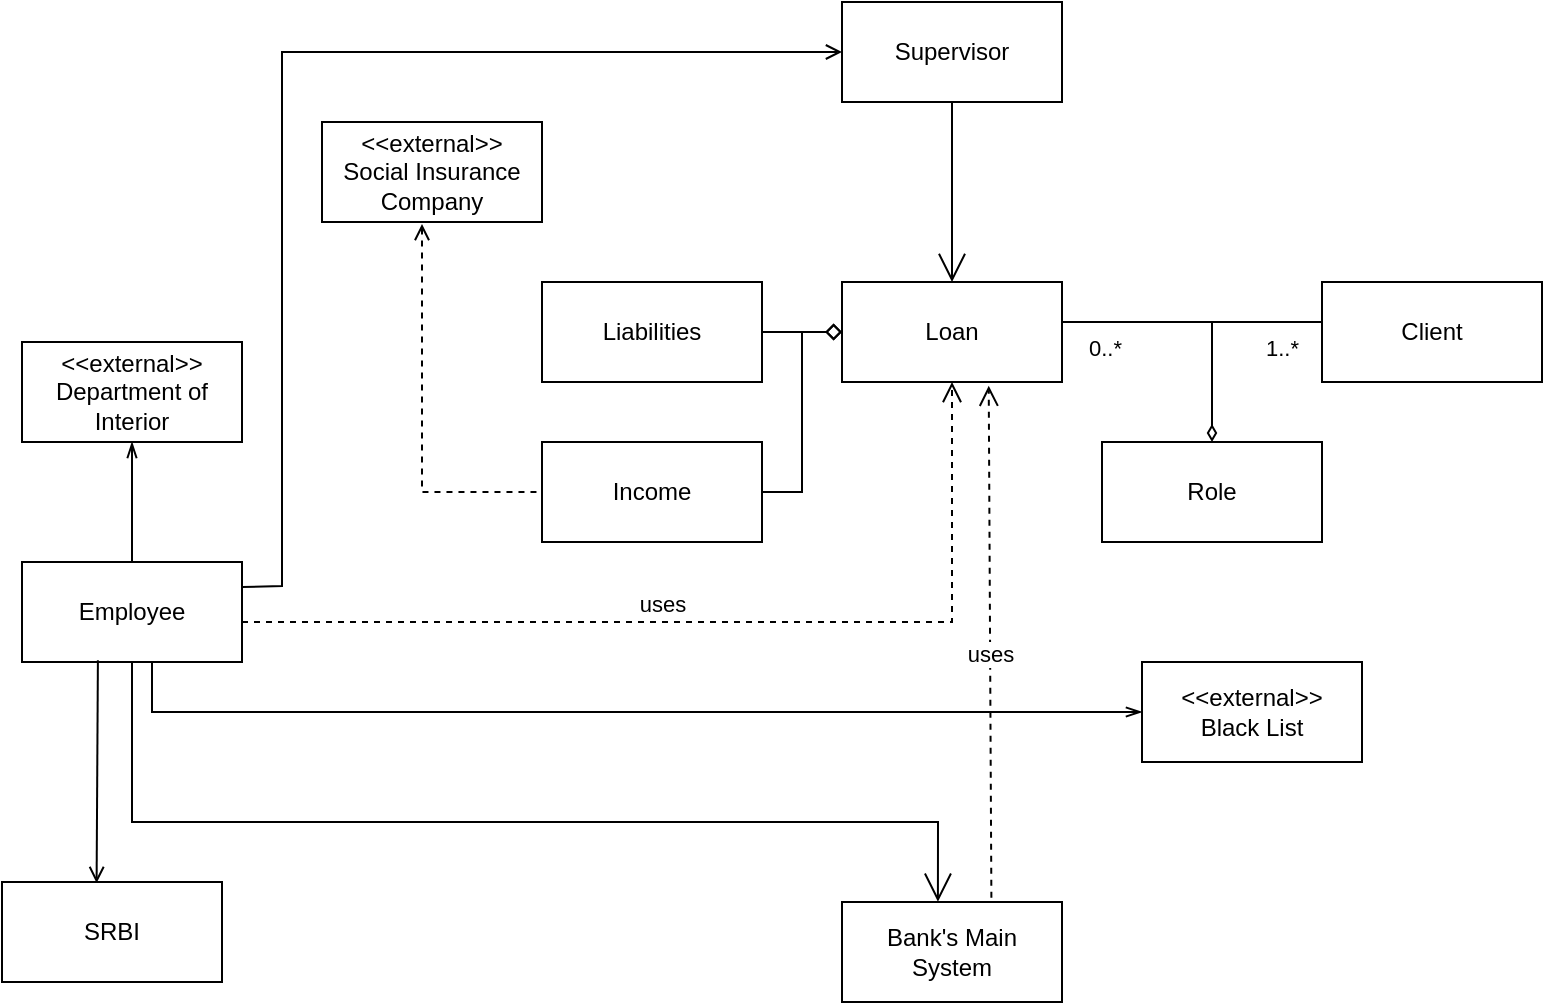 <mxfile version="28.2.5" pages="3">
  <diagram id="gga1BcaOc5JhbXKOKjvL" name="cv1_uml">
    <mxGraphModel grid="0" page="1" gridSize="10" guides="1" tooltips="1" connect="1" arrows="1" fold="1" pageScale="1" pageWidth="850" pageHeight="1100" math="0" shadow="0">
      <root>
        <mxCell id="0" />
        <mxCell id="1" parent="0" />
        <mxCell id="A-OM3MaNTe0-_09uI9it-48" style="edgeStyle=orthogonalEdgeStyle;rounded=0;orthogonalLoop=1;jettySize=auto;html=1;entryX=0.5;entryY=0;entryDx=0;entryDy=0;endArrow=diamondThin;endFill=0;" parent="1" target="A-OM3MaNTe0-_09uI9it-47" edge="1">
          <mxGeometry relative="1" as="geometry">
            <mxPoint x="660" y="200" as="sourcePoint" />
            <Array as="points">
              <mxPoint x="665" y="200" />
            </Array>
          </mxGeometry>
        </mxCell>
        <mxCell id="A-OM3MaNTe0-_09uI9it-24" value="Client" style="html=1;whiteSpace=wrap;" parent="1" vertex="1">
          <mxGeometry x="720" y="180" width="110" height="50" as="geometry" />
        </mxCell>
        <mxCell id="A-OM3MaNTe0-_09uI9it-37" style="edgeStyle=orthogonalEdgeStyle;rounded=0;orthogonalLoop=1;jettySize=auto;html=1;entryX=0.5;entryY=1;entryDx=0;entryDy=0;fillColor=none;endArrow=openThin;endFill=0;exitX=0.5;exitY=0;exitDx=0;exitDy=0;" parent="1" edge="1" target="A-OM3MaNTe0-_09uI9it-26" source="A-OM3MaNTe0-_09uI9it-25">
          <mxGeometry relative="1" as="geometry">
            <mxPoint x="70" y="344.82" as="sourcePoint" />
            <mxPoint x="30" y="344.82" as="targetPoint" />
            <Array as="points" />
          </mxGeometry>
        </mxCell>
        <mxCell id="A-OM3MaNTe0-_09uI9it-49" style="edgeStyle=orthogonalEdgeStyle;rounded=0;orthogonalLoop=1;jettySize=auto;html=1;entryX=0;entryY=0.5;entryDx=0;entryDy=0;endArrow=openThin;endFill=0;" parent="1" source="A-OM3MaNTe0-_09uI9it-25" target="A-OM3MaNTe0-_09uI9it-32" edge="1">
          <mxGeometry relative="1" as="geometry">
            <Array as="points">
              <mxPoint x="135" y="355" />
            </Array>
          </mxGeometry>
        </mxCell>
        <mxCell id="A-OM3MaNTe0-_09uI9it-25" value="Employee" style="html=1;whiteSpace=wrap;" parent="1" vertex="1">
          <mxGeometry x="70" y="320" width="110" height="50" as="geometry" />
        </mxCell>
        <mxCell id="A-OM3MaNTe0-_09uI9it-26" value="&lt;div&gt;&amp;lt;&amp;lt;external&amp;gt;&amp;gt;&lt;/div&gt;Department of Interior" style="html=1;whiteSpace=wrap;" parent="1" vertex="1">
          <mxGeometry x="70" y="210" width="110" height="50" as="geometry" />
        </mxCell>
        <mxCell id="A-OM3MaNTe0-_09uI9it-27" value="Loan" style="html=1;whiteSpace=wrap;" parent="1" vertex="1">
          <mxGeometry x="480" y="180" width="110" height="50" as="geometry" />
        </mxCell>
        <mxCell id="A-OM3MaNTe0-_09uI9it-29" value="&lt;div&gt;&amp;lt;&amp;lt;external&amp;gt;&amp;gt;&lt;/div&gt;Social Insurance Company" style="html=1;whiteSpace=wrap;" parent="1" vertex="1">
          <mxGeometry x="220" y="100" width="110" height="50" as="geometry" />
        </mxCell>
        <mxCell id="A-OM3MaNTe0-_09uI9it-41" style="edgeStyle=orthogonalEdgeStyle;rounded=0;orthogonalLoop=1;jettySize=auto;html=1;entryX=0;entryY=0.5;entryDx=0;entryDy=0;endArrow=diamond;endFill=0;" parent="1" source="A-OM3MaNTe0-_09uI9it-30" target="A-OM3MaNTe0-_09uI9it-27" edge="1">
          <mxGeometry relative="1" as="geometry" />
        </mxCell>
        <mxCell id="A-OM3MaNTe0-_09uI9it-30" value="Income" style="html=1;whiteSpace=wrap;" parent="1" vertex="1">
          <mxGeometry x="330" y="260" width="110" height="50" as="geometry" />
        </mxCell>
        <mxCell id="A-OM3MaNTe0-_09uI9it-42" style="edgeStyle=orthogonalEdgeStyle;rounded=0;orthogonalLoop=1;jettySize=auto;html=1;endArrow=diamond;endFill=0;" parent="1" source="A-OM3MaNTe0-_09uI9it-31" edge="1">
          <mxGeometry relative="1" as="geometry">
            <mxPoint x="480" y="205" as="targetPoint" />
          </mxGeometry>
        </mxCell>
        <mxCell id="A-OM3MaNTe0-_09uI9it-31" value="Liabilities" style="html=1;whiteSpace=wrap;" parent="1" vertex="1">
          <mxGeometry x="330" y="180" width="110" height="50" as="geometry" />
        </mxCell>
        <mxCell id="A-OM3MaNTe0-_09uI9it-32" value="&lt;div&gt;&amp;lt;&amp;lt;external&amp;gt;&amp;gt;&lt;/div&gt;Black List" style="html=1;whiteSpace=wrap;" parent="1" vertex="1">
          <mxGeometry x="630" y="370" width="110" height="50" as="geometry" />
        </mxCell>
        <mxCell id="A-OM3MaNTe0-_09uI9it-33" value="SRBI" style="html=1;whiteSpace=wrap;" parent="1" vertex="1">
          <mxGeometry x="60" y="480" width="110" height="50" as="geometry" />
        </mxCell>
        <mxCell id="A-OM3MaNTe0-_09uI9it-34" value="Supervisor" style="html=1;whiteSpace=wrap;" parent="1" vertex="1">
          <mxGeometry x="480" y="40" width="110" height="50" as="geometry" />
        </mxCell>
        <mxCell id="A-OM3MaNTe0-_09uI9it-35" value="Bank&#39;s Main System" style="html=1;whiteSpace=wrap;" parent="1" vertex="1">
          <mxGeometry x="480" y="490" width="110" height="50" as="geometry" />
        </mxCell>
        <mxCell id="A-OM3MaNTe0-_09uI9it-44" value="" style="endArrow=none;html=1;endSize=12;startArrow=none;startSize=14;startFill=0;edgeStyle=orthogonalEdgeStyle;rounded=0;exitX=0;exitY=0.5;exitDx=0;exitDy=0;entryX=1;entryY=0.5;entryDx=0;entryDy=0;endFill=0;" parent="1" source="A-OM3MaNTe0-_09uI9it-24" target="A-OM3MaNTe0-_09uI9it-27" edge="1">
          <mxGeometry x="-0.077" y="-15" relative="1" as="geometry">
            <mxPoint x="340" y="400" as="sourcePoint" />
            <mxPoint x="500" y="400" as="targetPoint" />
            <Array as="points">
              <mxPoint x="720" y="200" />
              <mxPoint x="590" y="200" />
            </Array>
            <mxPoint as="offset" />
          </mxGeometry>
        </mxCell>
        <mxCell id="A-OM3MaNTe0-_09uI9it-45" value="1..*" style="edgeLabel;resizable=0;html=1;align=left;verticalAlign=top;" parent="A-OM3MaNTe0-_09uI9it-44" connectable="0" vertex="1">
          <mxGeometry x="-1" relative="1" as="geometry">
            <mxPoint x="-30" y="-5" as="offset" />
          </mxGeometry>
        </mxCell>
        <mxCell id="A-OM3MaNTe0-_09uI9it-46" value="0..*" style="edgeLabel;resizable=0;html=1;align=right;verticalAlign=top;" parent="A-OM3MaNTe0-_09uI9it-44" connectable="0" vertex="1">
          <mxGeometry x="1" relative="1" as="geometry">
            <mxPoint x="30" y="-5" as="offset" />
          </mxGeometry>
        </mxCell>
        <mxCell id="A-OM3MaNTe0-_09uI9it-47" value="Role" style="html=1;whiteSpace=wrap;" parent="1" vertex="1">
          <mxGeometry x="610" y="260" width="110" height="50" as="geometry" />
        </mxCell>
        <mxCell id="A-OM3MaNTe0-_09uI9it-52" value="uses" style="html=1;verticalAlign=bottom;endArrow=open;dashed=1;endSize=8;curved=0;rounded=0;entryX=0.5;entryY=1;entryDx=0;entryDy=0;" parent="1" target="A-OM3MaNTe0-_09uI9it-27" edge="1">
          <mxGeometry x="-0.116" relative="1" as="geometry">
            <mxPoint x="180" y="350" as="sourcePoint" />
            <mxPoint x="310" y="430" as="targetPoint" />
            <Array as="points">
              <mxPoint x="535" y="350" />
            </Array>
            <mxPoint as="offset" />
          </mxGeometry>
        </mxCell>
        <mxCell id="JnTMozMBcnl_6Q6nqVuH-5" value="" style="endArrow=open;endFill=1;endSize=12;html=1;rounded=0;exitX=0.5;exitY=1;exitDx=0;exitDy=0;entryX=0.5;entryY=0;entryDx=0;entryDy=0;" parent="1" source="A-OM3MaNTe0-_09uI9it-34" target="A-OM3MaNTe0-_09uI9it-27" edge="1">
          <mxGeometry width="160" relative="1" as="geometry">
            <mxPoint x="360" y="170" as="sourcePoint" />
            <mxPoint x="520" y="170" as="targetPoint" />
          </mxGeometry>
        </mxCell>
        <mxCell id="JnTMozMBcnl_6Q6nqVuH-6" value="" style="endArrow=none;endFill=0;endSize=6;html=1;rounded=0;exitX=0.43;exitY=0.01;exitDx=0;exitDy=0;exitPerimeter=0;entryX=0.345;entryY=0.983;entryDx=0;entryDy=0;entryPerimeter=0;startArrow=open;startFill=0;" parent="1" source="A-OM3MaNTe0-_09uI9it-33" target="A-OM3MaNTe0-_09uI9it-25" edge="1">
          <mxGeometry width="160" relative="1" as="geometry">
            <mxPoint x="360" y="370" as="sourcePoint" />
            <mxPoint x="520" y="370" as="targetPoint" />
          </mxGeometry>
        </mxCell>
        <mxCell id="JnTMozMBcnl_6Q6nqVuH-7" value="" style="endArrow=open;endFill=1;endSize=6;html=1;rounded=0;exitX=1;exitY=0.25;exitDx=0;exitDy=0;entryX=0;entryY=0.5;entryDx=0;entryDy=0;" parent="1" source="A-OM3MaNTe0-_09uI9it-25" target="A-OM3MaNTe0-_09uI9it-34" edge="1">
          <mxGeometry width="160" relative="1" as="geometry">
            <mxPoint x="117" y="490" as="sourcePoint" />
            <mxPoint x="118" y="379" as="targetPoint" />
            <Array as="points">
              <mxPoint x="200" y="332" />
              <mxPoint x="200" y="65" />
            </Array>
          </mxGeometry>
        </mxCell>
        <mxCell id="JnTMozMBcnl_6Q6nqVuH-9" value="" style="endArrow=open;endFill=1;endSize=12;html=1;rounded=0;exitX=0.5;exitY=1;exitDx=0;exitDy=0;entryX=0.436;entryY=-0.003;entryDx=0;entryDy=0;entryPerimeter=0;" parent="1" source="A-OM3MaNTe0-_09uI9it-25" target="A-OM3MaNTe0-_09uI9it-35" edge="1">
          <mxGeometry width="160" relative="1" as="geometry">
            <mxPoint x="360" y="400" as="sourcePoint" />
            <mxPoint x="520" y="400" as="targetPoint" />
            <Array as="points">
              <mxPoint x="125" y="450" />
              <mxPoint x="528" y="450" />
            </Array>
          </mxGeometry>
        </mxCell>
        <mxCell id="JnTMozMBcnl_6Q6nqVuH-10" value="uses" style="html=1;verticalAlign=bottom;endArrow=open;dashed=1;endSize=8;curved=0;rounded=0;entryX=0.667;entryY=1.037;entryDx=0;entryDy=0;exitX=0.679;exitY=-0.043;exitDx=0;exitDy=0;entryPerimeter=0;exitPerimeter=0;" parent="1" source="A-OM3MaNTe0-_09uI9it-35" target="A-OM3MaNTe0-_09uI9it-27" edge="1">
          <mxGeometry x="-0.116" relative="1" as="geometry">
            <mxPoint x="190" y="360" as="sourcePoint" />
            <mxPoint x="545" y="240" as="targetPoint" />
            <Array as="points" />
            <mxPoint as="offset" />
          </mxGeometry>
        </mxCell>
        <mxCell id="JnTMozMBcnl_6Q6nqVuH-12" value="" style="endArrow=none;endFill=0;endSize=12;html=1;rounded=0;entryX=0;entryY=0.5;entryDx=0;entryDy=0;dashed=1;startArrow=open;startFill=0;" parent="1" target="A-OM3MaNTe0-_09uI9it-30" edge="1">
          <mxGeometry width="160" relative="1" as="geometry">
            <mxPoint x="270" y="151" as="sourcePoint" />
            <mxPoint x="430" y="250" as="targetPoint" />
            <Array as="points">
              <mxPoint x="270" y="285" />
            </Array>
          </mxGeometry>
        </mxCell>
      </root>
    </mxGraphModel>
  </diagram>
  <diagram id="IGB3buwwBVmzgNU0ReUh" name="cv2_uml">
    <mxGraphModel dx="3595" dy="1022" grid="0" gridSize="10" guides="1" tooltips="1" connect="1" arrows="1" fold="1" page="1" pageScale="1" pageWidth="850" pageHeight="1100" math="0" shadow="0">
      <root>
        <mxCell id="0" />
        <mxCell id="1" parent="0" />
        <mxCell id="aYBNxkqjWOtdo4a8Huuc-1" value="Prezenčná vrstva" style="rounded=0;whiteSpace=wrap;html=1;" parent="1" vertex="1">
          <mxGeometry x="-630" y="30" width="120" height="60" as="geometry" />
        </mxCell>
        <mxCell id="aYBNxkqjWOtdo4a8Huuc-2" value="Servisná vrstva" style="rounded=0;whiteSpace=wrap;html=1;" parent="1" vertex="1">
          <mxGeometry x="-460" y="30" width="120" height="60" as="geometry" />
        </mxCell>
        <mxCell id="aYBNxkqjWOtdo4a8Huuc-3" value="&lt;div&gt;&amp;lt;&amp;lt;external&amp;gt;&amp;gt;&lt;/div&gt;Databáza ministerstva vnútra" style="rounded=0;whiteSpace=wrap;html=1;" parent="1" vertex="1">
          <mxGeometry x="-125" y="30" width="120" height="60" as="geometry" />
        </mxCell>
        <mxCell id="aYBNxkqjWOtdo4a8Huuc-4" value="Klientsky systém banky" style="rounded=0;whiteSpace=wrap;html=1;" parent="1" vertex="1">
          <mxGeometry x="50" y="30" width="120" height="60" as="geometry" />
        </mxCell>
        <mxCell id="aYBNxkqjWOtdo4a8Huuc-5" value="Klient" style="rounded=0;whiteSpace=wrap;html=1;" parent="1" vertex="1">
          <mxGeometry x="-952" y="30" width="120" height="60" as="geometry" />
        </mxCell>
        <mxCell id="aYBNxkqjWOtdo4a8Huuc-6" value="" style="endArrow=none;dashed=1;html=1;rounded=0;entryX=0.5;entryY=1;entryDx=0;entryDy=0;" parent="1" target="aYBNxkqjWOtdo4a8Huuc-5" edge="1">
          <mxGeometry width="50" height="50" relative="1" as="geometry">
            <mxPoint x="-892" y="1800" as="sourcePoint" />
            <mxPoint x="-492" y="240" as="targetPoint" />
          </mxGeometry>
        </mxCell>
        <mxCell id="aYBNxkqjWOtdo4a8Huuc-7" value="" style="endArrow=none;dashed=1;html=1;rounded=0;entryX=0.5;entryY=1;entryDx=0;entryDy=0;" parent="1" edge="1">
          <mxGeometry width="50" height="50" relative="1" as="geometry">
            <mxPoint x="-570" y="1810" as="sourcePoint" />
            <mxPoint x="-570.4" y="89.6" as="targetPoint" />
          </mxGeometry>
        </mxCell>
        <mxCell id="aYBNxkqjWOtdo4a8Huuc-8" value="" style="endArrow=none;dashed=1;html=1;rounded=0;entryX=0.5;entryY=1;entryDx=0;entryDy=0;" parent="1" source="43Wcj508S9x6Nl9r2IYb-77" target="aYBNxkqjWOtdo4a8Huuc-2" edge="1">
          <mxGeometry width="50" height="50" relative="1" as="geometry">
            <mxPoint x="-400" y="1810" as="sourcePoint" />
            <mxPoint x="-350.5" y="110" as="targetPoint" />
          </mxGeometry>
        </mxCell>
        <mxCell id="aYBNxkqjWOtdo4a8Huuc-9" value="" style="endArrow=none;dashed=1;html=1;rounded=0;entryX=0.5;entryY=1;entryDx=0;entryDy=0;" parent="1" edge="1">
          <mxGeometry width="50" height="50" relative="1" as="geometry">
            <mxPoint x="-50" y="1810" as="sourcePoint" />
            <mxPoint x="-60" y="80" as="targetPoint" />
          </mxGeometry>
        </mxCell>
        <mxCell id="aYBNxkqjWOtdo4a8Huuc-10" value="" style="endArrow=none;dashed=1;html=1;rounded=0;entryX=0.5;entryY=1;entryDx=0;entryDy=0;" parent="1" edge="1">
          <mxGeometry width="50" height="50" relative="1" as="geometry">
            <mxPoint x="110" y="1810" as="sourcePoint" />
            <mxPoint x="109.52" y="90" as="targetPoint" />
          </mxGeometry>
        </mxCell>
        <mxCell id="aYBNxkqjWOtdo4a8Huuc-11" value="" style="endArrow=classic;html=1;rounded=0;" parent="1" edge="1">
          <mxGeometry width="50" height="50" relative="1" as="geometry">
            <mxPoint x="-740" y="150" as="sourcePoint" />
            <mxPoint x="-570" y="150" as="targetPoint" />
          </mxGeometry>
        </mxCell>
        <mxCell id="aYBNxkqjWOtdo4a8Huuc-12" value="identification()" style="text;html=1;align=center;verticalAlign=middle;whiteSpace=wrap;rounded=0;" parent="1" vertex="1">
          <mxGeometry x="-525" y="130" width="80" height="30" as="geometry" />
        </mxCell>
        <mxCell id="aYBNxkqjWOtdo4a8Huuc-13" value="" style="endArrow=classic;html=1;rounded=0;" parent="1" edge="1">
          <mxGeometry width="50" height="50" relative="1" as="geometry">
            <mxPoint x="-400" y="180" as="sourcePoint" />
            <mxPoint x="-60" y="180" as="targetPoint" />
          </mxGeometry>
        </mxCell>
        <mxCell id="aYBNxkqjWOtdo4a8Huuc-14" value="" style="endArrow=classic;html=1;rounded=0;" parent="1" edge="1">
          <mxGeometry width="50" height="50" relative="1" as="geometry">
            <mxPoint x="-570" y="164.6" as="sourcePoint" />
            <mxPoint x="-400" y="165" as="targetPoint" />
          </mxGeometry>
        </mxCell>
        <mxCell id="aYBNxkqjWOtdo4a8Huuc-15" value="checkIdentity()" style="text;html=1;align=center;verticalAlign=middle;whiteSpace=wrap;rounded=0;" parent="1" vertex="1">
          <mxGeometry x="-180" y="150" width="60" height="30" as="geometry" />
        </mxCell>
        <mxCell id="aYBNxkqjWOtdo4a8Huuc-16" value="identification()" style="text;html=1;align=center;verticalAlign=middle;whiteSpace=wrap;rounded=0;" parent="1" vertex="1">
          <mxGeometry x="-700" y="120" width="80" height="30" as="geometry" />
        </mxCell>
        <mxCell id="aYBNxkqjWOtdo4a8Huuc-17" value="" style="endArrow=none;dashed=1;html=1;rounded=0;startArrow=block;startFill=1;" parent="1" edge="1">
          <mxGeometry width="50" height="50" relative="1" as="geometry">
            <mxPoint x="-400" y="210" as="sourcePoint" />
            <mxPoint x="-60" y="210" as="targetPoint" />
          </mxGeometry>
        </mxCell>
        <mxCell id="aYBNxkqjWOtdo4a8Huuc-18" value="OK()" style="text;html=1;align=center;verticalAlign=middle;whiteSpace=wrap;rounded=0;" parent="1" vertex="1">
          <mxGeometry x="-220" y="180" width="60" height="30" as="geometry" />
        </mxCell>
        <mxCell id="aYBNxkqjWOtdo4a8Huuc-20" value="OK()" style="text;html=1;align=center;verticalAlign=middle;whiteSpace=wrap;rounded=0;" parent="1" vertex="1">
          <mxGeometry x="-520" y="190" width="60" height="30" as="geometry" />
        </mxCell>
        <mxCell id="aYBNxkqjWOtdo4a8Huuc-21" value="" style="endArrow=none;dashed=1;html=1;rounded=0;startArrow=block;startFill=1;" parent="1" edge="1">
          <mxGeometry width="50" height="50" relative="1" as="geometry">
            <mxPoint x="-570" y="220" as="sourcePoint" />
            <mxPoint x="-400" y="220" as="targetPoint" />
          </mxGeometry>
        </mxCell>
        <mxCell id="aYBNxkqjWOtdo4a8Huuc-22" value="" style="endArrow=none;dashed=1;html=1;rounded=0;startArrow=block;startFill=1;" parent="1" edge="1">
          <mxGeometry width="50" height="50" relative="1" as="geometry">
            <mxPoint x="-740" y="240" as="sourcePoint" />
            <mxPoint x="-570" y="240" as="targetPoint" />
          </mxGeometry>
        </mxCell>
        <mxCell id="aYBNxkqjWOtdo4a8Huuc-23" value="OK()" style="text;html=1;align=center;verticalAlign=middle;whiteSpace=wrap;rounded=0;" parent="1" vertex="1">
          <mxGeometry x="-690" y="210" width="60" height="30" as="geometry" />
        </mxCell>
        <mxCell id="aYBNxkqjWOtdo4a8Huuc-30" value="" style="endArrow=classic;html=1;rounded=0;" parent="1" edge="1">
          <mxGeometry width="50" height="50" relative="1" as="geometry">
            <mxPoint x="-740" y="305" as="sourcePoint" />
            <mxPoint x="-570" y="305" as="targetPoint" />
          </mxGeometry>
        </mxCell>
        <mxCell id="aYBNxkqjWOtdo4a8Huuc-31" value="createLoan()" style="text;html=1;align=center;verticalAlign=middle;whiteSpace=wrap;rounded=0;" parent="1" vertex="1">
          <mxGeometry x="-690" y="275" width="60" height="30" as="geometry" />
        </mxCell>
        <mxCell id="aYBNxkqjWOtdo4a8Huuc-32" value="" style="endArrow=classic;html=1;rounded=0;" parent="1" edge="1">
          <mxGeometry width="50" height="50" relative="1" as="geometry">
            <mxPoint x="-570" y="320" as="sourcePoint" />
            <mxPoint x="-400" y="320" as="targetPoint" />
          </mxGeometry>
        </mxCell>
        <mxCell id="aYBNxkqjWOtdo4a8Huuc-33" value="createLoan()" style="text;html=1;align=center;verticalAlign=middle;whiteSpace=wrap;rounded=0;" parent="1" vertex="1">
          <mxGeometry x="-515" y="290" width="60" height="30" as="geometry" />
        </mxCell>
        <mxCell id="aYBNxkqjWOtdo4a8Huuc-34" value="" style="endArrow=classic;html=1;rounded=0;" parent="1" edge="1">
          <mxGeometry width="50" height="50" relative="1" as="geometry">
            <mxPoint x="-400" y="340" as="sourcePoint" />
            <mxPoint x="110" y="340" as="targetPoint" />
          </mxGeometry>
        </mxCell>
        <mxCell id="aYBNxkqjWOtdo4a8Huuc-35" value="getClientInformation()" style="text;html=1;align=center;verticalAlign=middle;whiteSpace=wrap;rounded=0;" parent="1" vertex="1">
          <mxGeometry x="-180" y="310" width="60" height="30" as="geometry" />
        </mxCell>
        <mxCell id="aYBNxkqjWOtdo4a8Huuc-36" value="" style="endArrow=none;dashed=1;html=1;rounded=0;startArrow=block;startFill=1;" parent="1" edge="1">
          <mxGeometry width="50" height="50" relative="1" as="geometry">
            <mxPoint x="-400" y="380" as="sourcePoint" />
            <mxPoint x="110" y="380" as="targetPoint" />
          </mxGeometry>
        </mxCell>
        <mxCell id="aYBNxkqjWOtdo4a8Huuc-37" value="odpoveď (dáta)" style="text;html=1;align=center;verticalAlign=middle;whiteSpace=wrap;rounded=0;" parent="1" vertex="1">
          <mxGeometry x="-210" y="350" width="100" height="30" as="geometry" />
        </mxCell>
        <mxCell id="aYBNxkqjWOtdo4a8Huuc-38" value="" style="endArrow=classic;html=1;rounded=0;" parent="1" edge="1">
          <mxGeometry width="50" height="50" relative="1" as="geometry">
            <mxPoint x="-400" y="430" as="sourcePoint" />
            <mxPoint x="110" y="430" as="targetPoint" />
          </mxGeometry>
        </mxCell>
        <mxCell id="aYBNxkqjWOtdo4a8Huuc-39" value="saveClient()" style="text;html=1;align=center;verticalAlign=middle;whiteSpace=wrap;rounded=0;" parent="1" vertex="1">
          <mxGeometry x="-180" y="400" width="60" height="30" as="geometry" />
        </mxCell>
        <mxCell id="aYBNxkqjWOtdo4a8Huuc-40" value="" style="endArrow=none;dashed=1;html=1;rounded=0;startArrow=block;startFill=1;" parent="1" edge="1">
          <mxGeometry width="50" height="50" relative="1" as="geometry">
            <mxPoint x="-400" y="479.2" as="sourcePoint" />
            <mxPoint x="110" y="479" as="targetPoint" />
          </mxGeometry>
        </mxCell>
        <mxCell id="aYBNxkqjWOtdo4a8Huuc-41" value="OK()" style="text;html=1;align=center;verticalAlign=middle;whiteSpace=wrap;rounded=0;" parent="1" vertex="1">
          <mxGeometry x="-200" y="450" width="100" height="30" as="geometry" />
        </mxCell>
        <mxCell id="aYBNxkqjWOtdo4a8Huuc-42" value="" style="endArrow=none;dashed=1;html=1;rounded=0;startArrow=block;startFill=1;" parent="1" edge="1">
          <mxGeometry width="50" height="50" relative="1" as="geometry">
            <mxPoint x="-570" y="492" as="sourcePoint" />
            <mxPoint x="-400" y="492" as="targetPoint" />
          </mxGeometry>
        </mxCell>
        <mxCell id="aYBNxkqjWOtdo4a8Huuc-43" value="OK()" style="text;html=1;align=center;verticalAlign=middle;whiteSpace=wrap;rounded=0;" parent="1" vertex="1">
          <mxGeometry x="-535" y="463" width="100" height="30" as="geometry" />
        </mxCell>
        <mxCell id="aYBNxkqjWOtdo4a8Huuc-44" value="" style="endArrow=classic;html=1;rounded=0;" parent="1" edge="1">
          <mxGeometry width="50" height="50" relative="1" as="geometry">
            <mxPoint x="-745" y="539" as="sourcePoint" />
            <mxPoint x="-570" y="540" as="targetPoint" />
          </mxGeometry>
        </mxCell>
        <mxCell id="aYBNxkqjWOtdo4a8Huuc-45" value="&lt;font style=&quot;font-size: 11px;&quot;&gt;incomeAndLiabilityInfo()&lt;/font&gt;" style="text;html=1;align=center;verticalAlign=middle;whiteSpace=wrap;rounded=0;" parent="1" vertex="1">
          <mxGeometry x="-740" y="514" width="170" height="30" as="geometry" />
        </mxCell>
        <mxCell id="80P9bJDVi2O8kujwvTCx-1" value="" style="endArrow=classic;html=1;rounded=0;entryX=1;entryY=1;entryDx=0;entryDy=0;" parent="1" target="80P9bJDVi2O8kujwvTCx-6" edge="1">
          <mxGeometry width="50" height="50" relative="1" as="geometry">
            <mxPoint x="-570" y="559.2" as="sourcePoint" />
            <mxPoint x="-390" y="559.2" as="targetPoint" />
          </mxGeometry>
        </mxCell>
        <mxCell id="80P9bJDVi2O8kujwvTCx-4" value="alt" style="shape=umlFrame;whiteSpace=wrap;html=1;pointerEvents=0;" parent="1" vertex="1">
          <mxGeometry x="-400" y="390" width="540" height="110" as="geometry" />
        </mxCell>
        <mxCell id="80P9bJDVi2O8kujwvTCx-5" value="alt" style="shape=umlFrame;whiteSpace=wrap;html=1;pointerEvents=0;" parent="1" vertex="1">
          <mxGeometry x="-937" y="580" width="1277" height="230" as="geometry" />
        </mxCell>
        <mxCell id="80P9bJDVi2O8kujwvTCx-6" value="&lt;font style=&quot;font-size: 11px;&quot;&gt;incomeAndLiabilityInformation()&lt;/font&gt;" style="text;html=1;align=center;verticalAlign=middle;whiteSpace=wrap;rounded=0;" parent="1" vertex="1">
          <mxGeometry x="-570" y="530" width="170" height="30" as="geometry" />
        </mxCell>
        <mxCell id="80P9bJDVi2O8kujwvTCx-7" value="&lt;font style=&quot;font-size: 11px;&quot;&gt;incomeAndLiabilityDocuments()&lt;/font&gt;" style="text;html=1;align=center;verticalAlign=middle;whiteSpace=wrap;rounded=0;" parent="1" vertex="1">
          <mxGeometry x="-745" y="625" width="170" height="30" as="geometry" />
        </mxCell>
        <mxCell id="80P9bJDVi2O8kujwvTCx-8" value="" style="endArrow=classic;html=1;rounded=0;" parent="1" edge="1">
          <mxGeometry width="50" height="50" relative="1" as="geometry">
            <mxPoint x="-740" y="650" as="sourcePoint" />
            <mxPoint x="-570" y="650" as="targetPoint" />
          </mxGeometry>
        </mxCell>
        <mxCell id="80P9bJDVi2O8kujwvTCx-9" value="[klient nemá príjmi zo závislej činnosti]" style="text;html=1;align=center;verticalAlign=middle;whiteSpace=wrap;rounded=0;" parent="1" vertex="1">
          <mxGeometry x="-877" y="580" width="225" height="30" as="geometry" />
        </mxCell>
        <mxCell id="80P9bJDVi2O8kujwvTCx-12" value="" style="endArrow=classic;html=1;rounded=0;" parent="1" edge="1">
          <mxGeometry width="50" height="50" relative="1" as="geometry">
            <mxPoint x="-570" y="669.2" as="sourcePoint" />
            <mxPoint x="-400" y="670" as="targetPoint" />
          </mxGeometry>
        </mxCell>
        <mxCell id="80P9bJDVi2O8kujwvTCx-13" value="saveDocuments()" style="text;html=1;align=center;verticalAlign=middle;whiteSpace=wrap;rounded=0;" parent="1" vertex="1">
          <mxGeometry x="-560" y="640" width="150" height="30" as="geometry" />
        </mxCell>
        <mxCell id="80P9bJDVi2O8kujwvTCx-14" value="" style="endArrow=none;dashed=1;html=1;rounded=0;startArrow=block;startFill=1;" parent="1" edge="1">
          <mxGeometry width="50" height="50" relative="1" as="geometry">
            <mxPoint x="-570" y="790" as="sourcePoint" />
            <mxPoint x="-400" y="790" as="targetPoint" />
          </mxGeometry>
        </mxCell>
        <mxCell id="80P9bJDVi2O8kujwvTCx-15" value="OK()" style="text;html=1;align=center;verticalAlign=middle;whiteSpace=wrap;rounded=0;" parent="1" vertex="1">
          <mxGeometry x="-535" y="755" width="100" height="45" as="geometry" />
        </mxCell>
        <mxCell id="80P9bJDVi2O8kujwvTCx-17" value="Hlavný bankový systém" style="rounded=0;whiteSpace=wrap;html=1;" parent="1" vertex="1">
          <mxGeometry x="-290" y="30" width="120" height="60" as="geometry" />
        </mxCell>
        <mxCell id="80P9bJDVi2O8kujwvTCx-18" value="" style="endArrow=none;dashed=1;html=1;rounded=0;entryX=0.5;entryY=1;entryDx=0;entryDy=0;" parent="1" edge="1">
          <mxGeometry width="50" height="50" relative="1" as="geometry">
            <mxPoint x="-220" y="1810" as="sourcePoint" />
            <mxPoint x="-230.4" y="90" as="targetPoint" />
          </mxGeometry>
        </mxCell>
        <mxCell id="80P9bJDVi2O8kujwvTCx-19" value="" style="endArrow=classic;html=1;rounded=0;" parent="1" edge="1">
          <mxGeometry width="50" height="50" relative="1" as="geometry">
            <mxPoint x="-400" y="690" as="sourcePoint" />
            <mxPoint x="-230" y="690" as="targetPoint" />
          </mxGeometry>
        </mxCell>
        <mxCell id="80P9bJDVi2O8kujwvTCx-20" value="" style="endArrow=none;dashed=1;html=1;rounded=0;startArrow=block;startFill=1;" parent="1" edge="1">
          <mxGeometry width="50" height="50" relative="1" as="geometry">
            <mxPoint x="-400" y="720" as="sourcePoint" />
            <mxPoint x="-230" y="720" as="targetPoint" />
          </mxGeometry>
        </mxCell>
        <mxCell id="80P9bJDVi2O8kujwvTCx-21" value="OK()" style="text;html=1;align=center;verticalAlign=middle;whiteSpace=wrap;rounded=0;" parent="1" vertex="1">
          <mxGeometry x="-370" y="685" width="100" height="45" as="geometry" />
        </mxCell>
        <mxCell id="80P9bJDVi2O8kujwvTCx-22" value="saveDocuments()" style="text;html=1;align=center;verticalAlign=middle;whiteSpace=wrap;rounded=0;" parent="1" vertex="1">
          <mxGeometry x="-390" y="655" width="150" height="30" as="geometry" />
        </mxCell>
        <mxCell id="43Wcj508S9x6Nl9r2IYb-2" value="&lt;div&gt;&amp;lt;&amp;lt;external&amp;gt;&amp;gt;&lt;/div&gt;Sociálna poisťovňa" style="rounded=0;whiteSpace=wrap;html=1;" parent="1" vertex="1">
          <mxGeometry x="220" y="30" width="120" height="60" as="geometry" />
        </mxCell>
        <mxCell id="43Wcj508S9x6Nl9r2IYb-3" value="" style="endArrow=none;dashed=1;html=1;rounded=0;entryX=0.5;entryY=1;entryDx=0;entryDy=0;" parent="1" edge="1">
          <mxGeometry width="50" height="50" relative="1" as="geometry">
            <mxPoint x="279" y="1820" as="sourcePoint" />
            <mxPoint x="279.38" y="90" as="targetPoint" />
          </mxGeometry>
        </mxCell>
        <mxCell id="43Wcj508S9x6Nl9r2IYb-4" value="" style="endArrow=classic;html=1;rounded=0;" parent="1" edge="1">
          <mxGeometry width="50" height="50" relative="1" as="geometry">
            <mxPoint x="-400" y="740" as="sourcePoint" />
            <mxPoint x="280" y="740" as="targetPoint" />
          </mxGeometry>
        </mxCell>
        <mxCell id="43Wcj508S9x6Nl9r2IYb-7" value="checkClient()" style="text;html=1;align=center;verticalAlign=middle;whiteSpace=wrap;rounded=0;" parent="1" vertex="1">
          <mxGeometry x="-210" y="710" width="150" height="30" as="geometry" />
        </mxCell>
        <mxCell id="43Wcj508S9x6Nl9r2IYb-8" value="" style="endArrow=none;dashed=1;html=1;rounded=0;startArrow=block;startFill=1;" parent="1" edge="1">
          <mxGeometry width="50" height="50" relative="1" as="geometry">
            <mxPoint x="-400" y="770" as="sourcePoint" />
            <mxPoint x="280" y="770" as="targetPoint" />
          </mxGeometry>
        </mxCell>
        <mxCell id="43Wcj508S9x6Nl9r2IYb-9" value="OK()" style="text;html=1;align=center;verticalAlign=middle;whiteSpace=wrap;rounded=0;" parent="1" vertex="1">
          <mxGeometry x="-185" y="740" width="100" height="45" as="geometry" />
        </mxCell>
        <mxCell id="43Wcj508S9x6Nl9r2IYb-10" value="&lt;div&gt;&amp;lt;&amp;lt;external&amp;gt;&amp;gt;&lt;/div&gt;Black list" style="rounded=0;whiteSpace=wrap;html=1;" parent="1" vertex="1">
          <mxGeometry x="390" y="30" width="120" height="60" as="geometry" />
        </mxCell>
        <mxCell id="43Wcj508S9x6Nl9r2IYb-11" value="" style="endArrow=none;dashed=1;html=1;rounded=0;entryX=0.5;entryY=1;entryDx=0;entryDy=0;" parent="1" edge="1">
          <mxGeometry width="50" height="50" relative="1" as="geometry">
            <mxPoint x="450" y="1820" as="sourcePoint" />
            <mxPoint x="449.38" y="90" as="targetPoint" />
          </mxGeometry>
        </mxCell>
        <mxCell id="43Wcj508S9x6Nl9r2IYb-12" value="" style="endArrow=classic;html=1;rounded=0;" parent="1" edge="1">
          <mxGeometry width="50" height="50" relative="1" as="geometry">
            <mxPoint x="-400" y="850" as="sourcePoint" />
            <mxPoint x="450" y="850" as="targetPoint" />
          </mxGeometry>
        </mxCell>
        <mxCell id="43Wcj508S9x6Nl9r2IYb-13" value="checkClient()" style="text;html=1;align=center;verticalAlign=middle;whiteSpace=wrap;rounded=0;" parent="1" vertex="1">
          <mxGeometry x="-210" y="820" width="150" height="30" as="geometry" />
        </mxCell>
        <mxCell id="43Wcj508S9x6Nl9r2IYb-15" value="" style="endArrow=none;dashed=1;html=1;rounded=0;startArrow=block;startFill=1;" parent="1" edge="1">
          <mxGeometry width="50" height="50" relative="1" as="geometry">
            <mxPoint x="-400" y="880" as="sourcePoint" />
            <mxPoint x="450" y="880" as="targetPoint" />
          </mxGeometry>
        </mxCell>
        <mxCell id="43Wcj508S9x6Nl9r2IYb-16" value="OK()" style="text;html=1;align=center;verticalAlign=middle;whiteSpace=wrap;rounded=0;" parent="1" vertex="1">
          <mxGeometry x="-185" y="850" width="100" height="45" as="geometry" />
        </mxCell>
        <mxCell id="43Wcj508S9x6Nl9r2IYb-17" value="SRBI" style="rounded=0;whiteSpace=wrap;html=1;" parent="1" vertex="1">
          <mxGeometry x="560" y="30" width="120" height="60" as="geometry" />
        </mxCell>
        <mxCell id="43Wcj508S9x6Nl9r2IYb-18" value="" style="endArrow=none;dashed=1;html=1;rounded=0;entryX=0.5;entryY=1;entryDx=0;entryDy=0;" parent="1" edge="1">
          <mxGeometry width="50" height="50" relative="1" as="geometry">
            <mxPoint x="619" y="1820" as="sourcePoint" />
            <mxPoint x="619.38" y="90" as="targetPoint" />
          </mxGeometry>
        </mxCell>
        <mxCell id="43Wcj508S9x6Nl9r2IYb-19" value="" style="endArrow=classic;html=1;rounded=0;" parent="1" edge="1">
          <mxGeometry width="50" height="50" relative="1" as="geometry">
            <mxPoint x="-400" y="920" as="sourcePoint" />
            <mxPoint x="620" y="920" as="targetPoint" />
          </mxGeometry>
        </mxCell>
        <mxCell id="43Wcj508S9x6Nl9r2IYb-20" value="getDataOfClient()" style="text;html=1;align=center;verticalAlign=middle;whiteSpace=wrap;rounded=0;" parent="1" vertex="1">
          <mxGeometry x="-40" y="890" width="150" height="30" as="geometry" />
        </mxCell>
        <mxCell id="43Wcj508S9x6Nl9r2IYb-21" value="odpoveď (dáta)" style="text;html=1;align=center;verticalAlign=middle;whiteSpace=wrap;rounded=0;" parent="1" vertex="1">
          <mxGeometry x="-20" y="925" width="100" height="30" as="geometry" />
        </mxCell>
        <mxCell id="43Wcj508S9x6Nl9r2IYb-22" value="" style="endArrow=none;dashed=1;html=1;rounded=0;startArrow=block;startFill=1;" parent="1" edge="1">
          <mxGeometry width="50" height="50" relative="1" as="geometry">
            <mxPoint x="-400" y="954.71" as="sourcePoint" />
            <mxPoint x="621" y="954.71" as="targetPoint" />
          </mxGeometry>
        </mxCell>
        <mxCell id="43Wcj508S9x6Nl9r2IYb-23" value="alt" style="shape=umlFrame;whiteSpace=wrap;html=1;pointerEvents=0;" parent="1" vertex="1">
          <mxGeometry x="-788" y="980" width="1448" height="130" as="geometry" />
        </mxCell>
        <mxCell id="43Wcj508S9x6Nl9r2IYb-24" value="" style="endArrow=classic;html=1;rounded=0;" parent="1" edge="1">
          <mxGeometry width="50" height="50" relative="1" as="geometry">
            <mxPoint x="-570" y="1040" as="sourcePoint" />
            <mxPoint x="620" y="1040" as="targetPoint" />
          </mxGeometry>
        </mxCell>
        <mxCell id="43Wcj508S9x6Nl9r2IYb-25" value="changeData()" style="text;html=1;align=center;verticalAlign=middle;whiteSpace=wrap;rounded=0;" parent="1" vertex="1">
          <mxGeometry x="-60" y="1010" width="150" height="30" as="geometry" />
        </mxCell>
        <mxCell id="43Wcj508S9x6Nl9r2IYb-26" value="" style="endArrow=none;dashed=1;html=1;rounded=0;startArrow=block;startFill=1;" parent="1" edge="1">
          <mxGeometry width="50" height="50" relative="1" as="geometry">
            <mxPoint x="-570" y="1070" as="sourcePoint" />
            <mxPoint x="620" y="1070" as="targetPoint" />
          </mxGeometry>
        </mxCell>
        <mxCell id="43Wcj508S9x6Nl9r2IYb-27" value="OK()" style="text;html=1;align=center;verticalAlign=middle;whiteSpace=wrap;rounded=0;" parent="1" vertex="1">
          <mxGeometry x="-40" y="1040" width="100" height="45" as="geometry" />
        </mxCell>
        <mxCell id="43Wcj508S9x6Nl9r2IYb-28" value="[pracovník upraví údaje v systéme]" style="text;html=1;align=center;verticalAlign=middle;whiteSpace=wrap;rounded=0;" parent="1" vertex="1">
          <mxGeometry x="-722" y="980" width="225" height="30" as="geometry" />
        </mxCell>
        <mxCell id="43Wcj508S9x6Nl9r2IYb-29" value="alt" style="shape=umlFrame;whiteSpace=wrap;html=1;pointerEvents=0;" parent="1" vertex="1">
          <mxGeometry x="-787" y="1120" width="467" height="100" as="geometry" />
        </mxCell>
        <mxCell id="43Wcj508S9x6Nl9r2IYb-30" value="" style="endArrow=classic;html=1;rounded=0;" parent="1" edge="1">
          <mxGeometry width="50" height="50" relative="1" as="geometry">
            <mxPoint x="-570" y="1170" as="sourcePoint" />
            <mxPoint x="-400" y="1170" as="targetPoint" />
          </mxGeometry>
        </mxCell>
        <mxCell id="43Wcj508S9x6Nl9r2IYb-31" value="rejectLoan(reason)" style="text;html=1;align=center;verticalAlign=middle;whiteSpace=wrap;rounded=0;" parent="1" vertex="1">
          <mxGeometry x="-560" y="1140" width="150" height="40" as="geometry" />
        </mxCell>
        <mxCell id="43Wcj508S9x6Nl9r2IYb-33" value="" style="endArrow=none;dashed=1;html=1;rounded=0;startArrow=block;startFill=1;" parent="1" edge="1">
          <mxGeometry width="50" height="50" relative="1" as="geometry">
            <mxPoint x="-570" y="1197.5" as="sourcePoint" />
            <mxPoint x="-400" y="1197.5" as="targetPoint" />
          </mxGeometry>
        </mxCell>
        <mxCell id="43Wcj508S9x6Nl9r2IYb-34" value="OK()" style="text;html=1;align=center;verticalAlign=middle;whiteSpace=wrap;rounded=0;" parent="1" vertex="1">
          <mxGeometry x="-535" y="1162.5" width="100" height="45" as="geometry" />
        </mxCell>
        <mxCell id="43Wcj508S9x6Nl9r2IYb-35" value="" style="endArrow=classic;html=1;rounded=0;" parent="1" edge="1">
          <mxGeometry width="50" height="50" relative="1" as="geometry">
            <mxPoint x="-570" y="1315" as="sourcePoint" />
            <mxPoint x="-400" y="1315" as="targetPoint" />
          </mxGeometry>
        </mxCell>
        <mxCell id="43Wcj508S9x6Nl9r2IYb-36" value="&lt;font&gt;checkLoanParameters(amount, term)&lt;/font&gt;" style="text;html=1;align=center;verticalAlign=middle;whiteSpace=wrap;rounded=0;fontSize=11;" parent="1" vertex="1">
          <mxGeometry x="-570" y="1280" width="170" height="30" as="geometry" />
        </mxCell>
        <mxCell id="43Wcj508S9x6Nl9r2IYb-37" value="" style="endArrow=classic;html=1;rounded=0;" parent="1" edge="1">
          <mxGeometry width="50" height="50" relative="1" as="geometry">
            <mxPoint x="-400" y="1320" as="sourcePoint" />
            <mxPoint x="-220" y="1320" as="targetPoint" />
          </mxGeometry>
        </mxCell>
        <mxCell id="43Wcj508S9x6Nl9r2IYb-38" value="&lt;font style=&quot;font-size: 11px;&quot;&gt;checkRepaymentCapacity (client, installment)&lt;/font&gt;" style="text;html=1;align=center;verticalAlign=middle;whiteSpace=wrap;rounded=0;" parent="1" vertex="1">
          <mxGeometry x="-380" y="1290" width="140" height="30" as="geometry" />
        </mxCell>
        <mxCell id="43Wcj508S9x6Nl9r2IYb-39" value="" style="endArrow=none;dashed=1;html=1;rounded=0;startArrow=block;startFill=1;" parent="1" edge="1">
          <mxGeometry width="50" height="50" relative="1" as="geometry">
            <mxPoint x="-400" y="1350" as="sourcePoint" />
            <mxPoint x="-220" y="1350" as="targetPoint" />
          </mxGeometry>
        </mxCell>
        <mxCell id="43Wcj508S9x6Nl9r2IYb-40" value="OK / OverLimit" style="text;whiteSpace=wrap;" parent="1" vertex="1">
          <mxGeometry x="-360" y="1320" width="110" height="50" as="geometry" />
        </mxCell>
        <mxCell id="43Wcj508S9x6Nl9r2IYb-41" value="" style="endArrow=none;dashed=1;html=1;rounded=0;startArrow=block;startFill=1;" parent="1" edge="1">
          <mxGeometry width="50" height="50" relative="1" as="geometry">
            <mxPoint x="-570" y="1360" as="sourcePoint" />
            <mxPoint x="-400" y="1360" as="targetPoint" />
          </mxGeometry>
        </mxCell>
        <mxCell id="43Wcj508S9x6Nl9r2IYb-42" value="showResult()" style="text;whiteSpace=wrap;" parent="1" vertex="1">
          <mxGeometry x="-535" y="1330" width="110" height="50" as="geometry" />
        </mxCell>
        <mxCell id="43Wcj508S9x6Nl9r2IYb-48" value="loop" style="shape=umlFrame;whiteSpace=wrap;html=1;pointerEvents=0;" parent="1" vertex="1">
          <mxGeometry x="-931" y="1240" width="741" height="176" as="geometry" />
        </mxCell>
        <mxCell id="43Wcj508S9x6Nl9r2IYb-49" value="[klient skúša inú kombináciu sumy/splatnosti]" style="text;html=1;align=center;verticalAlign=middle;whiteSpace=wrap;rounded=0;" parent="1" vertex="1">
          <mxGeometry x="-879" y="1240" width="270" height="30" as="geometry" />
        </mxCell>
        <mxCell id="43Wcj508S9x6Nl9r2IYb-50" value="" style="endArrow=classic;html=1;rounded=0;" parent="1" edge="1">
          <mxGeometry width="50" height="50" relative="1" as="geometry">
            <mxPoint x="-570" y="1450" as="sourcePoint" />
            <mxPoint x="-402" y="1450" as="targetPoint" />
          </mxGeometry>
        </mxCell>
        <mxCell id="43Wcj508S9x6Nl9r2IYb-51" value="&lt;font&gt;requestLoanDoc()&lt;/font&gt;" style="text;html=1;align=center;verticalAlign=middle;whiteSpace=wrap;rounded=0;fontSize=11;" parent="1" vertex="1">
          <mxGeometry x="-570" y="1424" width="170" height="30" as="geometry" />
        </mxCell>
        <mxCell id="43Wcj508S9x6Nl9r2IYb-52" value="" style="endArrow=none;dashed=1;html=1;rounded=0;startArrow=block;startFill=1;" parent="1" edge="1">
          <mxGeometry width="50" height="50" relative="1" as="geometry">
            <mxPoint x="-570" y="1480" as="sourcePoint" />
            <mxPoint x="-400" y="1480" as="targetPoint" />
          </mxGeometry>
        </mxCell>
        <mxCell id="43Wcj508S9x6Nl9r2IYb-53" value="loanDoc(pdf)" style="text;whiteSpace=wrap;" parent="1" vertex="1">
          <mxGeometry x="-525" y="1450" width="110" height="30" as="geometry" />
        </mxCell>
        <mxCell id="43Wcj508S9x6Nl9r2IYb-54" value="" style="endArrow=none;dashed=1;html=1;rounded=0;startArrow=block;startFill=1;" parent="1" edge="1">
          <mxGeometry width="50" height="50" relative="1" as="geometry">
            <mxPoint x="-740" y="1500" as="sourcePoint" />
            <mxPoint x="-570" y="1500" as="targetPoint" />
          </mxGeometry>
        </mxCell>
        <mxCell id="43Wcj508S9x6Nl9r2IYb-55" value="to Sign(pdf)" style="text;whiteSpace=wrap;" parent="1" vertex="1">
          <mxGeometry x="-700" y="1480" width="110" height="30" as="geometry" />
        </mxCell>
        <mxCell id="43Wcj508S9x6Nl9r2IYb-56" value="" style="endArrow=classic;html=1;rounded=0;" parent="1" edge="1">
          <mxGeometry width="50" height="50" relative="1" as="geometry">
            <mxPoint x="-741" y="1540" as="sourcePoint" />
            <mxPoint x="-571" y="1540" as="targetPoint" />
          </mxGeometry>
        </mxCell>
        <mxCell id="43Wcj508S9x6Nl9r2IYb-57" value="returnSigned(pdf)" style="text;whiteSpace=wrap;" parent="1" vertex="1">
          <mxGeometry x="-706" y="1515" width="110" height="30" as="geometry" />
        </mxCell>
        <mxCell id="43Wcj508S9x6Nl9r2IYb-58" value="Supervisor" style="rounded=0;whiteSpace=wrap;html=1;" parent="1" vertex="1">
          <mxGeometry x="720" y="30" width="120" height="60" as="geometry" />
        </mxCell>
        <mxCell id="43Wcj508S9x6Nl9r2IYb-59" value="" style="endArrow=none;dashed=1;html=1;rounded=0;entryX=0.5;entryY=1;entryDx=0;entryDy=0;" parent="1" source="43Wcj508S9x6Nl9r2IYb-85" edge="1">
          <mxGeometry width="50" height="50" relative="1" as="geometry">
            <mxPoint x="779" y="1830" as="sourcePoint" />
            <mxPoint x="779.38" y="90" as="targetPoint" />
          </mxGeometry>
        </mxCell>
        <mxCell id="43Wcj508S9x6Nl9r2IYb-60" value="" style="endArrow=classic;html=1;rounded=0;" parent="1" edge="1">
          <mxGeometry width="50" height="50" relative="1" as="geometry">
            <mxPoint x="-740" y="1570" as="sourcePoint" />
            <mxPoint x="-572" y="1570" as="targetPoint" />
          </mxGeometry>
        </mxCell>
        <mxCell id="43Wcj508S9x6Nl9r2IYb-61" value="sendLoanRequest()" style="text;html=1;align=center;verticalAlign=middle;whiteSpace=wrap;rounded=0;" parent="1" vertex="1">
          <mxGeometry x="-734" y="1540" width="150" height="40" as="geometry" />
        </mxCell>
        <mxCell id="43Wcj508S9x6Nl9r2IYb-62" value="" style="endArrow=none;dashed=1;html=1;rounded=0;startArrow=block;startFill=1;" parent="1" edge="1">
          <mxGeometry width="50" height="50" relative="1" as="geometry">
            <mxPoint x="-400" y="1611.52" as="sourcePoint" />
            <mxPoint x="781" y="1611.52" as="targetPoint" />
          </mxGeometry>
        </mxCell>
        <mxCell id="43Wcj508S9x6Nl9r2IYb-63" value="Submit/Decline" style="text;whiteSpace=wrap;" parent="1" vertex="1">
          <mxGeometry x="150" y="1590" width="110" height="50" as="geometry" />
        </mxCell>
        <mxCell id="43Wcj508S9x6Nl9r2IYb-64" value="loanAccounting()" style="text;html=1;align=center;verticalAlign=middle;whiteSpace=wrap;rounded=0;" parent="1" vertex="1">
          <mxGeometry x="-726" y="1636" width="150" height="40" as="geometry" />
        </mxCell>
        <mxCell id="43Wcj508S9x6Nl9r2IYb-65" value="" style="endArrow=classic;html=1;rounded=0;" parent="1" edge="1">
          <mxGeometry width="50" height="50" relative="1" as="geometry">
            <mxPoint x="-743" y="1669" as="sourcePoint" />
            <mxPoint x="-567" y="1669" as="targetPoint" />
          </mxGeometry>
        </mxCell>
        <mxCell id="43Wcj508S9x6Nl9r2IYb-66" value="" style="endArrow=none;dashed=1;html=1;rounded=0;startArrow=block;startFill=1;" parent="1" edge="1">
          <mxGeometry width="50" height="50" relative="1" as="geometry">
            <mxPoint x="-744" y="1630" as="sourcePoint" />
            <mxPoint x="-398" y="1630" as="targetPoint" />
          </mxGeometry>
        </mxCell>
        <mxCell id="43Wcj508S9x6Nl9r2IYb-68" value="" style="endArrow=none;dashed=1;html=1;rounded=0;startArrow=block;startFill=1;" parent="1" edge="1">
          <mxGeometry width="50" height="50" relative="1" as="geometry">
            <mxPoint x="-400" y="1711" as="sourcePoint" />
            <mxPoint x="-220" y="1711" as="targetPoint" />
          </mxGeometry>
        </mxCell>
        <mxCell id="43Wcj508S9x6Nl9r2IYb-70" value="OK()" style="text;html=1;align=center;verticalAlign=middle;whiteSpace=wrap;rounded=0;" parent="1" vertex="1">
          <mxGeometry x="-355" y="1681" width="100" height="30" as="geometry" />
        </mxCell>
        <mxCell id="43Wcj508S9x6Nl9r2IYb-74" value="" style="shape=umlDestroy;whiteSpace=wrap;html=1;strokeWidth=3;targetShapes=umlLifeline;" parent="1" vertex="1">
          <mxGeometry x="-755" y="1800" width="30" height="30" as="geometry" />
        </mxCell>
        <mxCell id="43Wcj508S9x6Nl9r2IYb-76" value="" style="shape=umlDestroy;whiteSpace=wrap;html=1;strokeWidth=3;targetShapes=umlLifeline;" parent="1" vertex="1">
          <mxGeometry x="-585" y="1800" width="30" height="30" as="geometry" />
        </mxCell>
        <mxCell id="43Wcj508S9x6Nl9r2IYb-77" value="" style="shape=umlDestroy;whiteSpace=wrap;html=1;strokeWidth=3;targetShapes=umlLifeline;" parent="1" vertex="1">
          <mxGeometry x="-415" y="1800" width="30" height="30" as="geometry" />
        </mxCell>
        <mxCell id="43Wcj508S9x6Nl9r2IYb-79" value="" style="shape=umlDestroy;whiteSpace=wrap;html=1;strokeWidth=3;targetShapes=umlLifeline;" parent="1" vertex="1">
          <mxGeometry x="-230" y="1800" width="30" height="30" as="geometry" />
        </mxCell>
        <mxCell id="43Wcj508S9x6Nl9r2IYb-80" value="" style="shape=umlDestroy;whiteSpace=wrap;html=1;strokeWidth=3;targetShapes=umlLifeline;" parent="1" vertex="1">
          <mxGeometry x="-60" y="1800" width="30" height="30" as="geometry" />
        </mxCell>
        <mxCell id="43Wcj508S9x6Nl9r2IYb-81" value="" style="shape=umlDestroy;whiteSpace=wrap;html=1;strokeWidth=3;targetShapes=umlLifeline;" parent="1" vertex="1">
          <mxGeometry x="95" y="1800" width="30" height="30" as="geometry" />
        </mxCell>
        <mxCell id="43Wcj508S9x6Nl9r2IYb-82" value="" style="shape=umlDestroy;whiteSpace=wrap;html=1;strokeWidth=3;targetShapes=umlLifeline;" parent="1" vertex="1">
          <mxGeometry x="265" y="1800" width="30" height="30" as="geometry" />
        </mxCell>
        <mxCell id="43Wcj508S9x6Nl9r2IYb-83" value="" style="shape=umlDestroy;whiteSpace=wrap;html=1;strokeWidth=3;targetShapes=umlLifeline;" parent="1" vertex="1">
          <mxGeometry x="435" y="1800" width="30" height="30" as="geometry" />
        </mxCell>
        <mxCell id="43Wcj508S9x6Nl9r2IYb-84" value="" style="shape=umlDestroy;whiteSpace=wrap;html=1;strokeWidth=3;targetShapes=umlLifeline;" parent="1" vertex="1">
          <mxGeometry x="605" y="1800" width="30" height="30" as="geometry" />
        </mxCell>
        <mxCell id="43Wcj508S9x6Nl9r2IYb-86" value="" style="endArrow=none;dashed=1;html=1;rounded=0;entryX=0.5;entryY=1;entryDx=0;entryDy=0;" parent="1" target="43Wcj508S9x6Nl9r2IYb-85" edge="1">
          <mxGeometry width="50" height="50" relative="1" as="geometry">
            <mxPoint x="779" y="1830" as="sourcePoint" />
            <mxPoint x="779.38" y="90" as="targetPoint" />
          </mxGeometry>
        </mxCell>
        <mxCell id="43Wcj508S9x6Nl9r2IYb-85" value="" style="shape=umlDestroy;whiteSpace=wrap;html=1;strokeWidth=3;targetShapes=umlLifeline;" parent="1" vertex="1">
          <mxGeometry x="765" y="1800" width="30" height="30" as="geometry" />
        </mxCell>
        <mxCell id="3NtZDpYJ5bKg-kvFjLSC-1" value="Pracovník" style="rounded=0;whiteSpace=wrap;html=1;" parent="1" vertex="1">
          <mxGeometry x="-803" y="30" width="120" height="60" as="geometry" />
        </mxCell>
        <mxCell id="3NtZDpYJ5bKg-kvFjLSC-2" value="" style="endArrow=none;dashed=1;html=1;rounded=0;entryX=0.5;entryY=1;entryDx=0;entryDy=0;" parent="1" target="3NtZDpYJ5bKg-kvFjLSC-1" edge="1">
          <mxGeometry width="50" height="50" relative="1" as="geometry">
            <mxPoint x="-743" y="1800" as="sourcePoint" />
            <mxPoint x="-343" y="240" as="targetPoint" />
          </mxGeometry>
        </mxCell>
        <mxCell id="3NtZDpYJ5bKg-kvFjLSC-3" value="" style="endArrow=classic;html=1;rounded=0;" parent="1" edge="1">
          <mxGeometry width="50" height="50" relative="1" as="geometry">
            <mxPoint x="-893" y="128.82" as="sourcePoint" />
            <mxPoint x="-744" y="129" as="targetPoint" />
          </mxGeometry>
        </mxCell>
        <mxCell id="3NtZDpYJ5bKg-kvFjLSC-4" value="identification()" style="text;html=1;align=center;verticalAlign=middle;whiteSpace=wrap;rounded=0;" parent="1" vertex="1">
          <mxGeometry x="-853" y="98.82" width="80" height="30" as="geometry" />
        </mxCell>
        <mxCell id="3NtZDpYJ5bKg-kvFjLSC-5" value="" style="endArrow=none;dashed=1;html=1;rounded=0;startArrow=block;startFill=1;" parent="1" edge="1">
          <mxGeometry width="50" height="50" relative="1" as="geometry">
            <mxPoint x="-892" y="256" as="sourcePoint" />
            <mxPoint x="-740" y="256" as="targetPoint" />
          </mxGeometry>
        </mxCell>
        <mxCell id="3NtZDpYJ5bKg-kvFjLSC-6" value="OK()" style="text;html=1;align=center;verticalAlign=middle;whiteSpace=wrap;rounded=0;" parent="1" vertex="1">
          <mxGeometry x="-860" y="226" width="60" height="30" as="geometry" />
        </mxCell>
        <mxCell id="3NtZDpYJ5bKg-kvFjLSC-8" value="" style="endArrow=classic;html=1;rounded=0;" parent="1" edge="1">
          <mxGeometry width="50" height="50" relative="1" as="geometry">
            <mxPoint x="-892" y="289.43" as="sourcePoint" />
            <mxPoint x="-741" y="289" as="targetPoint" />
          </mxGeometry>
        </mxCell>
        <mxCell id="3NtZDpYJ5bKg-kvFjLSC-9" value="createLoan()" style="text;html=1;align=center;verticalAlign=middle;whiteSpace=wrap;rounded=0;" parent="1" vertex="1">
          <mxGeometry x="-842" y="259.43" width="60" height="30" as="geometry" />
        </mxCell>
        <mxCell id="3NtZDpYJ5bKg-kvFjLSC-10" value="" style="endArrow=classic;html=1;rounded=0;" parent="1" edge="1">
          <mxGeometry width="50" height="50" relative="1" as="geometry">
            <mxPoint x="-893" y="530" as="sourcePoint" />
            <mxPoint x="-744" y="530" as="targetPoint" />
          </mxGeometry>
        </mxCell>
        <mxCell id="3NtZDpYJ5bKg-kvFjLSC-11" value="&lt;font style=&quot;font-size: 11px;&quot;&gt;incomeAndLiabilityInfo()&lt;/font&gt;" style="text;html=1;align=center;verticalAlign=middle;whiteSpace=wrap;rounded=0;" parent="1" vertex="1">
          <mxGeometry x="-900" y="501" width="170" height="38" as="geometry" />
        </mxCell>
        <mxCell id="3NtZDpYJ5bKg-kvFjLSC-12" value="&lt;font style=&quot;font-size: 11px;&quot;&gt;incomeAndLiabilityDocuments()&lt;/font&gt;" style="text;html=1;align=center;verticalAlign=middle;whiteSpace=wrap;rounded=0;" parent="1" vertex="1">
          <mxGeometry x="-896" y="617" width="152" height="24" as="geometry" />
        </mxCell>
        <mxCell id="3NtZDpYJ5bKg-kvFjLSC-13" value="" style="endArrow=classic;html=1;rounded=0;" parent="1" edge="1">
          <mxGeometry width="50" height="50" relative="1" as="geometry">
            <mxPoint x="-891" y="642" as="sourcePoint" />
            <mxPoint x="-744" y="642" as="targetPoint" />
          </mxGeometry>
        </mxCell>
        <mxCell id="3NtZDpYJ5bKg-kvFjLSC-14" value="" style="endArrow=none;dashed=1;html=1;rounded=0;startArrow=block;startFill=1;" parent="1" edge="1">
          <mxGeometry width="50" height="50" relative="1" as="geometry">
            <mxPoint x="-740" y="800" as="sourcePoint" />
            <mxPoint x="-570" y="800" as="targetPoint" />
          </mxGeometry>
        </mxCell>
        <mxCell id="3NtZDpYJ5bKg-kvFjLSC-15" value="OK()" style="text;html=1;align=center;verticalAlign=middle;whiteSpace=wrap;rounded=0;" parent="1" vertex="1">
          <mxGeometry x="-705" y="765" width="100" height="45" as="geometry" />
        </mxCell>
        <mxCell id="3NtZDpYJ5bKg-kvFjLSC-16" value="" style="endArrow=classic;html=1;rounded=0;" parent="1" edge="1">
          <mxGeometry width="50" height="50" relative="1" as="geometry">
            <mxPoint x="-745" y="1030" as="sourcePoint" />
            <mxPoint x="-571" y="1030" as="targetPoint" />
          </mxGeometry>
        </mxCell>
        <mxCell id="3NtZDpYJ5bKg-kvFjLSC-17" value="changeData()" style="text;html=1;align=center;verticalAlign=middle;whiteSpace=wrap;rounded=0;" parent="1" vertex="1">
          <mxGeometry x="-735" y="1002" width="150" height="30" as="geometry" />
        </mxCell>
        <mxCell id="3NtZDpYJ5bKg-kvFjLSC-18" value="" style="endArrow=none;dashed=1;html=1;rounded=0;startArrow=block;startFill=1;" parent="1" edge="1">
          <mxGeometry width="50" height="50" relative="1" as="geometry">
            <mxPoint x="-744" y="1092" as="sourcePoint" />
            <mxPoint x="-571" y="1092" as="targetPoint" />
          </mxGeometry>
        </mxCell>
        <mxCell id="3NtZDpYJ5bKg-kvFjLSC-19" value="OK()" style="text;html=1;align=center;verticalAlign=middle;whiteSpace=wrap;rounded=0;" parent="1" vertex="1">
          <mxGeometry x="-717" y="1055" width="100" height="45" as="geometry" />
        </mxCell>
        <mxCell id="3NtZDpYJ5bKg-kvFjLSC-20" value="[pracovník zamietne žiadosť o úver]" style="text;html=1;align=center;verticalAlign=middle;whiteSpace=wrap;rounded=0;" parent="1" vertex="1">
          <mxGeometry x="-732" y="1120" width="225" height="30" as="geometry" />
        </mxCell>
        <mxCell id="3NtZDpYJ5bKg-kvFjLSC-21" value="" style="endArrow=classic;html=1;rounded=0;" parent="1" edge="1">
          <mxGeometry width="50" height="50" relative="1" as="geometry">
            <mxPoint x="-740" y="1162" as="sourcePoint" />
            <mxPoint x="-570" y="1162" as="targetPoint" />
          </mxGeometry>
        </mxCell>
        <mxCell id="3NtZDpYJ5bKg-kvFjLSC-22" value="rejectLoan(reason)" style="text;html=1;align=center;verticalAlign=middle;whiteSpace=wrap;rounded=0;" parent="1" vertex="1">
          <mxGeometry x="-730" y="1132" width="150" height="40" as="geometry" />
        </mxCell>
        <mxCell id="3NtZDpYJ5bKg-kvFjLSC-23" value="" style="endArrow=none;dashed=1;html=1;rounded=0;startArrow=block;startFill=1;" parent="1" edge="1">
          <mxGeometry width="50" height="50" relative="1" as="geometry">
            <mxPoint x="-744" y="1207" as="sourcePoint" />
            <mxPoint x="-574" y="1207" as="targetPoint" />
          </mxGeometry>
        </mxCell>
        <mxCell id="3NtZDpYJ5bKg-kvFjLSC-24" value="OK()" style="text;html=1;align=center;verticalAlign=middle;whiteSpace=wrap;rounded=0;" parent="1" vertex="1">
          <mxGeometry x="-709" y="1172" width="100" height="45" as="geometry" />
        </mxCell>
        <mxCell id="3NtZDpYJ5bKg-kvFjLSC-25" value="" style="endArrow=classic;html=1;rounded=0;" parent="1" edge="1">
          <mxGeometry width="50" height="50" relative="1" as="geometry">
            <mxPoint x="-893" y="1295" as="sourcePoint" />
            <mxPoint x="-745" y="1295" as="targetPoint" />
          </mxGeometry>
        </mxCell>
        <mxCell id="3NtZDpYJ5bKg-kvFjLSC-26" value="&lt;font&gt;LoanParameters(amount, term)&lt;/font&gt;" style="text;html=1;align=center;verticalAlign=middle;whiteSpace=wrap;rounded=0;fontSize=10;" parent="1" vertex="1">
          <mxGeometry x="-888" y="1270" width="142" height="30" as="geometry" />
        </mxCell>
        <mxCell id="3NtZDpYJ5bKg-kvFjLSC-27" value="&lt;font&gt;LoanParameters(amount, term)&lt;/font&gt;" style="text;html=1;align=center;verticalAlign=middle;whiteSpace=wrap;rounded=0;fontSize=10;" parent="1" vertex="1">
          <mxGeometry x="-727" y="1280" width="142" height="30" as="geometry" />
        </mxCell>
        <mxCell id="3NtZDpYJ5bKg-kvFjLSC-28" value="" style="endArrow=classic;html=1;rounded=0;" parent="1" edge="1">
          <mxGeometry width="50" height="50" relative="1" as="geometry">
            <mxPoint x="-744" y="1304.58" as="sourcePoint" />
            <mxPoint x="-571" y="1305" as="targetPoint" />
          </mxGeometry>
        </mxCell>
        <mxCell id="3NtZDpYJ5bKg-kvFjLSC-29" value="" style="endArrow=none;dashed=1;html=1;rounded=0;startArrow=block;startFill=1;" parent="1" edge="1">
          <mxGeometry width="50" height="50" relative="1" as="geometry">
            <mxPoint x="-740" y="1373" as="sourcePoint" />
            <mxPoint x="-570" y="1373" as="targetPoint" />
          </mxGeometry>
        </mxCell>
        <mxCell id="3NtZDpYJ5bKg-kvFjLSC-30" value="showResult()" style="text;whiteSpace=wrap;" parent="1" vertex="1">
          <mxGeometry x="-705" y="1343" width="110" height="50" as="geometry" />
        </mxCell>
        <mxCell id="3NtZDpYJ5bKg-kvFjLSC-31" value="to Sign(pdf)" style="text;whiteSpace=wrap;" parent="1" vertex="1">
          <mxGeometry x="-857.5" y="1483" width="110" height="30" as="geometry" />
        </mxCell>
        <mxCell id="3NtZDpYJ5bKg-kvFjLSC-32" value="" style="endArrow=none;dashed=1;html=1;rounded=0;startArrow=block;startFill=1;" parent="1" edge="1">
          <mxGeometry width="50" height="50" relative="1" as="geometry">
            <mxPoint x="-893.5" y="1508" as="sourcePoint" />
            <mxPoint x="-740.5" y="1508" as="targetPoint" />
          </mxGeometry>
        </mxCell>
        <mxCell id="3NtZDpYJ5bKg-kvFjLSC-33" value="" style="endArrow=classic;html=1;rounded=0;" parent="1" edge="1">
          <mxGeometry width="50" height="50" relative="1" as="geometry">
            <mxPoint x="-892" y="1536" as="sourcePoint" />
            <mxPoint x="-745" y="1536" as="targetPoint" />
          </mxGeometry>
        </mxCell>
        <mxCell id="3NtZDpYJ5bKg-kvFjLSC-34" value="returnSigned(pdf)" style="text;whiteSpace=wrap;" parent="1" vertex="1">
          <mxGeometry x="-868" y="1510" width="110" height="30" as="geometry" />
        </mxCell>
        <mxCell id="3NtZDpYJ5bKg-kvFjLSC-35" value="loanAccounting()" style="text;html=1;align=center;verticalAlign=middle;whiteSpace=wrap;rounded=0;" parent="1" vertex="1">
          <mxGeometry x="-472" y="1644" width="123" height="28" as="geometry" />
        </mxCell>
        <mxCell id="3NtZDpYJ5bKg-kvFjLSC-36" value="" style="endArrow=classic;html=1;rounded=0;" parent="1" edge="1">
          <mxGeometry width="50" height="50" relative="1" as="geometry">
            <mxPoint x="-570" y="1679" as="sourcePoint" />
            <mxPoint x="-219" y="1679" as="targetPoint" />
          </mxGeometry>
        </mxCell>
        <mxCell id="3NtZDpYJ5bKg-kvFjLSC-38" value="" style="shape=umlDestroy;whiteSpace=wrap;html=1;strokeWidth=3;targetShapes=umlLifeline;" parent="1" vertex="1">
          <mxGeometry x="-907" y="1795" width="30" height="30" as="geometry" />
        </mxCell>
        <mxCell id="PxuEQJl0DwUU1SNwFgPx-1" value="[klient nemá záznam]" style="text;html=1;align=center;verticalAlign=middle;whiteSpace=wrap;rounded=0;" parent="1" vertex="1">
          <mxGeometry x="-380" y="390" width="225" height="30" as="geometry" />
        </mxCell>
        <mxCell id="PxuEQJl0DwUU1SNwFgPx-2" value="" style="endArrow=none;dashed=1;html=1;rounded=0;startArrow=block;startFill=1;" parent="1" edge="1">
          <mxGeometry width="50" height="50" relative="1" as="geometry">
            <mxPoint x="-744" y="500" as="sourcePoint" />
            <mxPoint x="-574" y="500" as="targetPoint" />
          </mxGeometry>
        </mxCell>
        <mxCell id="PxuEQJl0DwUU1SNwFgPx-3" value="OK()" style="text;html=1;align=center;verticalAlign=middle;whiteSpace=wrap;rounded=0;" parent="1" vertex="1">
          <mxGeometry x="-705" y="467" width="100" height="30" as="geometry" />
        </mxCell>
        <mxCell id="PxuEQJl0DwUU1SNwFgPx-4" value="" style="endArrow=none;dashed=1;html=1;rounded=0;startArrow=block;startFill=1;" parent="1" edge="1">
          <mxGeometry width="50" height="50" relative="1" as="geometry">
            <mxPoint x="-892" y="506" as="sourcePoint" />
            <mxPoint x="-744" y="506" as="targetPoint" />
          </mxGeometry>
        </mxCell>
        <mxCell id="PxuEQJl0DwUU1SNwFgPx-5" value="OK()" style="text;html=1;align=center;verticalAlign=middle;whiteSpace=wrap;rounded=0;" parent="1" vertex="1">
          <mxGeometry x="-870" y="477" width="100" height="30" as="geometry" />
        </mxCell>
        <mxCell id="PxuEQJl0DwUU1SNwFgPx-6" value="" style="endArrow=none;dashed=1;html=1;rounded=0;startArrow=block;startFill=1;" parent="1" edge="1">
          <mxGeometry width="50" height="50" relative="1" as="geometry">
            <mxPoint x="-570" y="963" as="sourcePoint" />
            <mxPoint x="-402" y="963" as="targetPoint" />
          </mxGeometry>
        </mxCell>
        <mxCell id="PxuEQJl0DwUU1SNwFgPx-7" value="odpoveď (dáta)" style="text;html=1;align=center;verticalAlign=middle;whiteSpace=wrap;rounded=0;" parent="1" vertex="1">
          <mxGeometry x="-530" y="933" width="100" height="30" as="geometry" />
        </mxCell>
        <mxCell id="PxuEQJl0DwUU1SNwFgPx-8" value="" style="endArrow=classic;html=1;rounded=0;" parent="1" edge="1">
          <mxGeometry width="50" height="50" relative="1" as="geometry">
            <mxPoint x="-743" y="1442" as="sourcePoint" />
            <mxPoint x="-570" y="1442" as="targetPoint" />
          </mxGeometry>
        </mxCell>
        <mxCell id="PxuEQJl0DwUU1SNwFgPx-9" value="&lt;font&gt;requestLoanDoc()&lt;/font&gt;" style="text;html=1;align=center;verticalAlign=middle;whiteSpace=wrap;rounded=0;fontSize=11;" parent="1" vertex="1">
          <mxGeometry x="-740" y="1416" width="170" height="30" as="geometry" />
        </mxCell>
        <mxCell id="PxuEQJl0DwUU1SNwFgPx-10" value="showResult()" style="text;whiteSpace=wrap;" parent="1" vertex="1">
          <mxGeometry x="-518.5" y="1598" width="77" height="28" as="geometry" />
        </mxCell>
        <mxCell id="PxuEQJl0DwUU1SNwFgPx-15" value="" style="endArrow=none;dashed=1;html=1;rounded=0;startArrow=block;startFill=1;" parent="1" edge="1">
          <mxGeometry width="50" height="50" relative="1" as="geometry">
            <mxPoint x="-571" y="1729" as="sourcePoint" />
            <mxPoint x="-400" y="1729" as="targetPoint" />
          </mxGeometry>
        </mxCell>
        <mxCell id="PxuEQJl0DwUU1SNwFgPx-16" value="" style="endArrow=none;dashed=1;html=1;rounded=0;startArrow=block;startFill=1;" parent="1" edge="1">
          <mxGeometry width="50" height="50" relative="1" as="geometry">
            <mxPoint x="-741.5" y="1742" as="sourcePoint" />
            <mxPoint x="-570.5" y="1742" as="targetPoint" />
          </mxGeometry>
        </mxCell>
        <mxCell id="PxuEQJl0DwUU1SNwFgPx-17" value="OK()" style="text;html=1;align=center;verticalAlign=middle;whiteSpace=wrap;rounded=0;" parent="1" vertex="1">
          <mxGeometry x="-535" y="1701" width="100" height="30" as="geometry" />
        </mxCell>
        <mxCell id="PxuEQJl0DwUU1SNwFgPx-18" value="OK()" style="text;html=1;align=center;verticalAlign=middle;whiteSpace=wrap;rounded=0;" parent="1" vertex="1">
          <mxGeometry x="-712" y="1714" width="100" height="30" as="geometry" />
        </mxCell>
        <mxCell id="PxuEQJl0DwUU1SNwFgPx-19" value="" style="endArrow=none;dashed=1;html=1;rounded=0;startArrow=block;startFill=1;" parent="1" edge="1">
          <mxGeometry width="50" height="50" relative="1" as="geometry">
            <mxPoint x="-891" y="1758" as="sourcePoint" />
            <mxPoint x="-743" y="1758" as="targetPoint" />
          </mxGeometry>
        </mxCell>
        <mxCell id="PxuEQJl0DwUU1SNwFgPx-20" value="OK()" style="text;html=1;align=center;verticalAlign=middle;whiteSpace=wrap;rounded=0;" parent="1" vertex="1">
          <mxGeometry x="-864" y="1728" width="100" height="30" as="geometry" />
        </mxCell>
        <mxCell id="PxuEQJl0DwUU1SNwFgPx-21" value="" style="endArrow=classic;html=1;rounded=0;" parent="1" edge="1">
          <mxGeometry width="50" height="50" relative="1" as="geometry">
            <mxPoint x="-568" y="1575" as="sourcePoint" />
            <mxPoint x="-401" y="1576" as="targetPoint" />
          </mxGeometry>
        </mxCell>
        <mxCell id="PxuEQJl0DwUU1SNwFgPx-22" value="sendLoanRequest()" style="text;html=1;align=center;verticalAlign=middle;whiteSpace=wrap;rounded=0;" parent="1" vertex="1">
          <mxGeometry x="-555" y="1545" width="150" height="40" as="geometry" />
        </mxCell>
        <mxCell id="PxuEQJl0DwUU1SNwFgPx-23" value="" style="endArrow=classic;html=1;rounded=0;" parent="1" edge="1">
          <mxGeometry width="50" height="50" relative="1" as="geometry">
            <mxPoint x="-399" y="1579" as="sourcePoint" />
            <mxPoint x="-220" y="1580" as="targetPoint" />
          </mxGeometry>
        </mxCell>
        <mxCell id="PxuEQJl0DwUU1SNwFgPx-24" value="sendLoanRequest()" style="text;html=1;align=center;verticalAlign=middle;whiteSpace=wrap;rounded=0;" parent="1" vertex="1">
          <mxGeometry x="-385" y="1550" width="150" height="40" as="geometry" />
        </mxCell>
        <mxCell id="PxuEQJl0DwUU1SNwFgPx-25" value="" style="endArrow=classic;html=1;rounded=0;" parent="1" edge="1">
          <mxGeometry width="50" height="50" relative="1" as="geometry">
            <mxPoint x="-220" y="1590" as="sourcePoint" />
            <mxPoint x="777" y="1593" as="targetPoint" />
          </mxGeometry>
        </mxCell>
        <mxCell id="PxuEQJl0DwUU1SNwFgPx-26" value="sendLoanRequest()" style="text;html=1;align=center;verticalAlign=middle;whiteSpace=wrap;rounded=0;" parent="1" vertex="1">
          <mxGeometry x="120" y="1548" width="150" height="40" as="geometry" />
        </mxCell>
      </root>
    </mxGraphModel>
  </diagram>
  <diagram id="A6g1Ehhfu0mhtX62Ti5Y" name="cv3_uml">
    <mxGraphModel dx="1737" dy="937" grid="1" gridSize="10" guides="1" tooltips="1" connect="1" arrows="1" fold="1" page="1" pageScale="1" pageWidth="827" pageHeight="1169" math="0" shadow="0">
      <root>
        <mxCell id="0" />
        <mxCell id="1" parent="0" />
        <mxCell id="Z0N4m1CR3lssRmYJYyym-2" value="" style="shape=folder;fontStyle=1;spacingTop=10;tabWidth=90;tabHeight=20;tabPosition=left;html=1;whiteSpace=wrap;" parent="1" vertex="1">
          <mxGeometry x="15" y="20" width="740" height="300" as="geometry" />
        </mxCell>
        <mxCell id="Z0N4m1CR3lssRmYJYyym-3" value="application" style="text;html=1;align=center;verticalAlign=middle;whiteSpace=wrap;rounded=0;" parent="1" vertex="1">
          <mxGeometry x="15" y="20" width="90" height="20" as="geometry" />
        </mxCell>
        <mxCell id="hpSEyrFFRWryQxHFagQ7-1" value="" style="shape=folder;fontStyle=1;spacingTop=10;tabWidth=110;tabHeight=20;tabPosition=left;html=1;whiteSpace=wrap;" parent="1" vertex="1">
          <mxGeometry x="35" y="60" width="140" height="220" as="geometry" />
        </mxCell>
        <mxCell id="hpSEyrFFRWryQxHFagQ7-2" value="prezenčná vrstva" style="text;html=1;align=center;verticalAlign=middle;whiteSpace=wrap;rounded=0;" parent="1" vertex="1">
          <mxGeometry x="35" y="60" width="110" height="20" as="geometry" />
        </mxCell>
        <mxCell id="hpSEyrFFRWryQxHFagQ7-3" value="" style="shape=folder;fontStyle=1;spacingTop=10;tabWidth=90;tabHeight=20;tabPosition=left;html=1;whiteSpace=wrap;" parent="1" vertex="1">
          <mxGeometry x="890" y="10" width="610" height="320" as="geometry" />
        </mxCell>
        <mxCell id="hpSEyrFFRWryQxHFagQ7-4" value="služby" style="text;html=1;align=center;verticalAlign=middle;whiteSpace=wrap;rounded=0;" parent="1" vertex="1">
          <mxGeometry x="880" y="10" width="90" height="20" as="geometry" />
        </mxCell>
        <mxCell id="hpSEyrFFRWryQxHFagQ7-5" value="" style="shape=folder;fontStyle=1;spacingTop=10;tabWidth=110;tabHeight=20;tabPosition=left;html=1;whiteSpace=wrap;" parent="1" vertex="1">
          <mxGeometry x="910" y="50" width="440" height="250" as="geometry" />
        </mxCell>
        <mxCell id="hpSEyrFFRWryQxHFagQ7-6" value="JakartaEE" style="text;html=1;align=center;verticalAlign=middle;whiteSpace=wrap;rounded=0;" parent="1" vertex="1">
          <mxGeometry x="910" y="50" width="110" height="20" as="geometry" />
        </mxCell>
        <mxCell id="hpSEyrFFRWryQxHFagQ7-7" value="" style="shape=folder;fontStyle=1;spacingTop=10;tabWidth=70;tabHeight=20;tabPosition=left;html=1;whiteSpace=wrap;" parent="1" vertex="1">
          <mxGeometry x="920" y="90" width="100" height="50" as="geometry" />
        </mxCell>
        <mxCell id="hpSEyrFFRWryQxHFagQ7-8" value="" style="shape=folder;fontStyle=1;spacingTop=10;tabWidth=70;tabHeight=20;tabPosition=left;html=1;whiteSpace=wrap;" parent="1" vertex="1">
          <mxGeometry x="920" y="155" width="100" height="50" as="geometry" />
        </mxCell>
        <mxCell id="hpSEyrFFRWryQxHFagQ7-9" value="" style="shape=folder;fontStyle=1;spacingTop=10;tabWidth=70;tabHeight=20;tabPosition=left;html=1;whiteSpace=wrap;" parent="1" vertex="1">
          <mxGeometry x="920" y="220" width="100" height="50" as="geometry" />
        </mxCell>
        <mxCell id="hpSEyrFFRWryQxHFagQ7-10" value="" style="shape=folder;fontStyle=1;spacingTop=10;tabWidth=70;tabHeight=20;tabPosition=left;html=1;whiteSpace=wrap;" parent="1" vertex="1">
          <mxGeometry x="1030" y="90" width="100" height="50" as="geometry" />
        </mxCell>
        <mxCell id="hpSEyrFFRWryQxHFagQ7-11" value="" style="shape=folder;fontStyle=1;spacingTop=10;tabWidth=70;tabHeight=20;tabPosition=left;html=1;whiteSpace=wrap;" parent="1" vertex="1">
          <mxGeometry x="1030" y="155" width="100" height="50" as="geometry" />
        </mxCell>
        <mxCell id="hpSEyrFFRWryQxHFagQ7-12" value="" style="shape=folder;fontStyle=1;spacingTop=10;tabWidth=70;tabHeight=20;tabPosition=left;html=1;whiteSpace=wrap;" parent="1" vertex="1">
          <mxGeometry x="1030" y="220" width="100" height="50" as="geometry" />
        </mxCell>
        <mxCell id="hpSEyrFFRWryQxHFagQ7-13" value="" style="shape=folder;fontStyle=1;spacingTop=10;tabWidth=90;tabHeight=20;tabPosition=left;html=1;whiteSpace=wrap;" parent="1" vertex="1">
          <mxGeometry x="1135" y="90" width="100" height="50" as="geometry" />
        </mxCell>
        <mxCell id="hpSEyrFFRWryQxHFagQ7-14" value="" style="shape=folder;fontStyle=1;spacingTop=10;tabWidth=70;tabHeight=20;tabPosition=left;html=1;whiteSpace=wrap;" parent="1" vertex="1">
          <mxGeometry x="1245" y="90" width="100" height="50" as="geometry" />
        </mxCell>
        <mxCell id="hpSEyrFFRWryQxHFagQ7-15" value="" style="shape=folder;fontStyle=1;spacingTop=10;tabWidth=100;tabHeight=20;tabPosition=left;html=1;whiteSpace=wrap;" parent="1" vertex="1">
          <mxGeometry x="1135" y="155" width="100" height="50" as="geometry" />
        </mxCell>
        <mxCell id="hpSEyrFFRWryQxHFagQ7-16" value="" style="shape=folder;fontStyle=1;spacingTop=10;tabWidth=90;tabHeight=20;tabPosition=left;html=1;whiteSpace=wrap;" parent="1" vertex="1">
          <mxGeometry x="1245" y="155" width="100" height="50" as="geometry" />
        </mxCell>
        <mxCell id="hpSEyrFFRWryQxHFagQ7-17" value="JAX-RS" style="text;html=1;align=center;verticalAlign=middle;whiteSpace=wrap;rounded=0;" parent="1" vertex="1">
          <mxGeometry x="920" y="90" width="70" height="20" as="geometry" />
        </mxCell>
        <mxCell id="hpSEyrFFRWryQxHFagQ7-18" value="JAX-WS" style="text;html=1;align=center;verticalAlign=middle;whiteSpace=wrap;rounded=0;" parent="1" vertex="1">
          <mxGeometry x="1030" y="90" width="70" height="20" as="geometry" />
        </mxCell>
        <mxCell id="hpSEyrFFRWryQxHFagQ7-19" value="EJB" style="text;html=1;align=center;verticalAlign=middle;whiteSpace=wrap;rounded=0;" parent="1" vertex="1">
          <mxGeometry x="920" y="155" width="70" height="20" as="geometry" />
        </mxCell>
        <mxCell id="hpSEyrFFRWryQxHFagQ7-20" value="JPA" style="text;html=1;align=center;verticalAlign=middle;whiteSpace=wrap;rounded=0;" parent="1" vertex="1">
          <mxGeometry x="1030" y="155" width="70" height="20" as="geometry" />
        </mxCell>
        <mxCell id="hpSEyrFFRWryQxHFagQ7-21" value="JTA" style="text;html=1;align=center;verticalAlign=middle;whiteSpace=wrap;rounded=0;" parent="1" vertex="1">
          <mxGeometry x="920" y="220" width="70" height="20" as="geometry" />
        </mxCell>
        <mxCell id="hpSEyrFFRWryQxHFagQ7-22" value="JMS" style="text;html=1;align=center;verticalAlign=middle;whiteSpace=wrap;rounded=0;" parent="1" vertex="1">
          <mxGeometry x="1030" y="220" width="70" height="20" as="geometry" />
        </mxCell>
        <mxCell id="hpSEyrFFRWryQxHFagQ7-23" value="Bean Validation" style="text;html=1;align=center;verticalAlign=middle;whiteSpace=wrap;rounded=0;fontStyle=0" parent="1" vertex="1">
          <mxGeometry x="1130" y="90" width="100" height="20" as="geometry" />
        </mxCell>
        <mxCell id="hpSEyrFFRWryQxHFagQ7-24" value="CDI" style="text;html=1;align=center;verticalAlign=middle;whiteSpace=wrap;rounded=0;" parent="1" vertex="1">
          <mxGeometry x="1245" y="90" width="70" height="20" as="geometry" />
        </mxCell>
        <mxCell id="hpSEyrFFRWryQxHFagQ7-25" value="&lt;font style=&quot;font-size: 11px;&quot;&gt;JSON-B / JSON-P&lt;/font&gt;" style="text;html=1;align=center;verticalAlign=middle;whiteSpace=wrap;rounded=0;" parent="1" vertex="1">
          <mxGeometry x="1135" y="155" width="100" height="20" as="geometry" />
        </mxCell>
        <mxCell id="hpSEyrFFRWryQxHFagQ7-26" value="Jakarta Security" style="text;html=1;align=center;verticalAlign=middle;whiteSpace=wrap;rounded=0;" parent="1" vertex="1">
          <mxGeometry x="1244" y="155" width="91" height="20" as="geometry" />
        </mxCell>
        <mxCell id="hpSEyrFFRWryQxHFagQ7-28" value="" style="shape=folder;fontStyle=1;spacingTop=10;tabWidth=90;tabHeight=20;tabPosition=left;html=1;whiteSpace=wrap;" parent="1" vertex="1">
          <mxGeometry x="1370" y="70" width="100" height="50" as="geometry" />
        </mxCell>
        <mxCell id="hpSEyrFFRWryQxHFagQ7-29" value="" style="shape=folder;fontStyle=1;spacingTop=10;tabWidth=70;tabHeight=20;tabPosition=left;html=1;whiteSpace=wrap;" parent="1" vertex="1">
          <mxGeometry x="1370" y="130" width="100" height="50" as="geometry" />
        </mxCell>
        <mxCell id="hpSEyrFFRWryQxHFagQ7-30" value="" style="shape=folder;fontStyle=1;spacingTop=10;tabWidth=70;tabHeight=20;tabPosition=left;html=1;whiteSpace=wrap;" parent="1" vertex="1">
          <mxGeometry x="1370" y="190" width="100" height="50" as="geometry" />
        </mxCell>
        <mxCell id="hpSEyrFFRWryQxHFagQ7-31" value="" style="shape=folder;fontStyle=1;spacingTop=10;tabWidth=70;tabHeight=20;tabPosition=left;html=1;whiteSpace=wrap;" parent="1" vertex="1">
          <mxGeometry x="1370" y="250" width="100" height="50" as="geometry" />
        </mxCell>
        <mxCell id="hpSEyrFFRWryQxHFagQ7-32" value="Log4j / SLF4J" style="text;html=1;align=center;verticalAlign=middle;whiteSpace=wrap;rounded=0;" parent="1" vertex="1">
          <mxGeometry x="1370" y="70" width="90" height="20" as="geometry" />
        </mxCell>
        <mxCell id="hpSEyrFFRWryQxHFagQ7-33" value="BIRT" style="text;html=1;align=center;verticalAlign=middle;whiteSpace=wrap;rounded=0;" parent="1" vertex="1">
          <mxGeometry x="1370" y="130" width="70" height="20" as="geometry" />
        </mxCell>
        <mxCell id="hpSEyrFFRWryQxHFagQ7-34" value="AspectJ" style="text;html=1;align=center;verticalAlign=middle;whiteSpace=wrap;rounded=0;" parent="1" vertex="1">
          <mxGeometry x="1370" y="190" width="70" height="20" as="geometry" />
        </mxCell>
        <mxCell id="hpSEyrFFRWryQxHFagQ7-35" value="Maven" style="text;html=1;align=center;verticalAlign=middle;whiteSpace=wrap;rounded=0;" parent="1" vertex="1">
          <mxGeometry x="1370" y="250" width="70" height="20" as="geometry" />
        </mxCell>
        <mxCell id="hpSEyrFFRWryQxHFagQ7-36" value="" style="shape=folder;fontStyle=1;spacingTop=10;tabWidth=90;tabHeight=20;tabPosition=left;html=1;whiteSpace=wrap;" parent="1" vertex="1">
          <mxGeometry x="145" y="380" width="610" height="121" as="geometry" />
        </mxCell>
        <mxCell id="hpSEyrFFRWryQxHFagQ7-39" value="infraštruktúra" style="text;html=1;align=center;verticalAlign=middle;whiteSpace=wrap;rounded=0;" parent="1" vertex="1">
          <mxGeometry x="145" y="380" width="90" height="20" as="geometry" />
        </mxCell>
        <mxCell id="hpSEyrFFRWryQxHFagQ7-40" value="" style="shape=folder;fontStyle=1;spacingTop=10;tabWidth=70;tabHeight=20;tabPosition=left;html=1;whiteSpace=wrap;" parent="1" vertex="1">
          <mxGeometry x="155" y="421" width="100" height="50" as="geometry" />
        </mxCell>
        <mxCell id="hpSEyrFFRWryQxHFagQ7-41" value="Java SE" style="text;html=1;align=center;verticalAlign=middle;whiteSpace=wrap;rounded=0;" parent="1" vertex="1">
          <mxGeometry x="155" y="421" width="70" height="20" as="geometry" />
        </mxCell>
        <mxCell id="hpSEyrFFRWryQxHFagQ7-42" value="" style="shape=folder;fontStyle=1;spacingTop=10;tabWidth=70;tabHeight=20;tabPosition=left;html=1;whiteSpace=wrap;" parent="1" vertex="1">
          <mxGeometry x="265" y="421" width="100" height="50" as="geometry" />
        </mxCell>
        <mxCell id="hpSEyrFFRWryQxHFagQ7-43" value="JBoss" style="text;html=1;align=center;verticalAlign=middle;whiteSpace=wrap;rounded=0;" parent="1" vertex="1">
          <mxGeometry x="265" y="421" width="70" height="20" as="geometry" />
        </mxCell>
        <mxCell id="hpSEyrFFRWryQxHFagQ7-44" value="" style="shape=folder;fontStyle=1;spacingTop=10;tabWidth=105;tabHeight=20;tabPosition=left;html=1;whiteSpace=wrap;" parent="1" vertex="1">
          <mxGeometry x="372.5" y="421" width="125" height="50" as="geometry" />
        </mxCell>
        <mxCell id="hpSEyrFFRWryQxHFagQ7-45" value="&lt;font style=&quot;font-size: 11px;&quot;&gt;PostgreSQL + JDBC&lt;/font&gt;" style="text;html=1;align=center;verticalAlign=middle;whiteSpace=wrap;rounded=0;" parent="1" vertex="1">
          <mxGeometry x="372.5" y="421" width="105" height="20" as="geometry" />
        </mxCell>
        <mxCell id="hpSEyrFFRWryQxHFagQ7-46" value="" style="shape=folder;fontStyle=1;spacingTop=10;tabWidth=90;tabHeight=40;tabPosition=left;html=1;whiteSpace=wrap;" parent="1" vertex="1">
          <mxGeometry x="505" y="410.5" width="100" height="60" as="geometry" />
        </mxCell>
        <mxCell id="hpSEyrFFRWryQxHFagQ7-47" value="IBM MQ / Message Broker" style="text;html=1;align=center;verticalAlign=middle;whiteSpace=wrap;rounded=0;" parent="1" vertex="1">
          <mxGeometry x="505" y="420.5" width="90" height="20" as="geometry" />
        </mxCell>
        <mxCell id="hpSEyrFFRWryQxHFagQ7-48" value="" style="shape=folder;fontStyle=1;spacingTop=10;tabWidth=100;tabHeight=20;tabPosition=left;html=1;whiteSpace=wrap;" parent="1" vertex="1">
          <mxGeometry x="615" y="421" width="120" height="50" as="geometry" />
        </mxCell>
        <mxCell id="hpSEyrFFRWryQxHFagQ7-49" value="Angular (frontend)" style="text;html=1;align=center;verticalAlign=middle;whiteSpace=wrap;rounded=0;" parent="1" vertex="1">
          <mxGeometry x="615" y="421" width="100" height="20" as="geometry" />
        </mxCell>
        <mxCell id="riadD8j0HLBJwqK7nRlH-1" value="" style="shape=folder;fontStyle=1;spacingTop=10;tabWidth=70;tabHeight=20;tabPosition=left;html=1;whiteSpace=wrap;" parent="1" vertex="1">
          <mxGeometry x="45" y="90" width="100" height="50" as="geometry" />
        </mxCell>
        <mxCell id="riadD8j0HLBJwqK7nRlH-2" value="klient PV" style="text;html=1;align=center;verticalAlign=middle;whiteSpace=wrap;rounded=0;" parent="1" vertex="1">
          <mxGeometry x="45" y="90" width="70" height="20" as="geometry" />
        </mxCell>
        <mxCell id="riadD8j0HLBJwqK7nRlH-3" value="" style="shape=folder;fontStyle=1;spacingTop=10;tabWidth=70;tabHeight=20;tabPosition=left;html=1;whiteSpace=wrap;" parent="1" vertex="1">
          <mxGeometry x="45" y="150" width="100" height="50" as="geometry" />
        </mxCell>
        <mxCell id="riadD8j0HLBJwqK7nRlH-4" value="žiadosť PV" style="text;html=1;align=center;verticalAlign=middle;whiteSpace=wrap;rounded=0;" parent="1" vertex="1">
          <mxGeometry x="45" y="150" width="70" height="20" as="geometry" />
        </mxCell>
        <mxCell id="riadD8j0HLBJwqK7nRlH-5" value="" style="shape=folder;fontStyle=1;spacingTop=10;tabWidth=70;tabHeight=20;tabPosition=left;html=1;whiteSpace=wrap;" parent="1" vertex="1">
          <mxGeometry x="45" y="210" width="100" height="50" as="geometry" />
        </mxCell>
        <mxCell id="riadD8j0HLBJwqK7nRlH-6" value="splátka PV" style="text;html=1;align=center;verticalAlign=middle;whiteSpace=wrap;rounded=0;" parent="1" vertex="1">
          <mxGeometry x="45" y="210" width="70" height="20" as="geometry" />
        </mxCell>
        <mxCell id="riadD8j0HLBJwqK7nRlH-7" value="" style="shape=folder;fontStyle=1;spacingTop=10;tabWidth=110;tabHeight=20;tabPosition=left;html=1;whiteSpace=wrap;" parent="1" vertex="1">
          <mxGeometry x="505" y="60" width="210" height="225" as="geometry" />
        </mxCell>
        <mxCell id="riadD8j0HLBJwqK7nRlH-8" value="aplikačná vrstva" style="text;html=1;align=center;verticalAlign=middle;whiteSpace=wrap;rounded=0;" parent="1" vertex="1">
          <mxGeometry x="505" y="60" width="110" height="20" as="geometry" />
        </mxCell>
        <mxCell id="riadD8j0HLBJwqK7nRlH-9" value="" style="shape=folder;fontStyle=1;spacingTop=10;tabWidth=110;tabHeight=20;tabPosition=left;html=1;whiteSpace=wrap;" parent="1" vertex="1">
          <mxGeometry x="190" y="55" width="140" height="230" as="geometry" />
        </mxCell>
        <mxCell id="riadD8j0HLBJwqK7nRlH-10" value="doménová vrstva" style="text;html=1;align=center;verticalAlign=middle;whiteSpace=wrap;rounded=0;" parent="1" vertex="1">
          <mxGeometry x="190" y="55" width="110" height="20" as="geometry" />
        </mxCell>
        <mxCell id="riadD8j0HLBJwqK7nRlH-11" value="" style="shape=folder;fontStyle=1;spacingTop=10;tabWidth=80;tabHeight=20;tabPosition=left;html=1;whiteSpace=wrap;" parent="1" vertex="1">
          <mxGeometry x="200" y="85" width="90" height="40" as="geometry" />
        </mxCell>
        <mxCell id="riadD8j0HLBJwqK7nRlH-12" value="domain.client" style="text;html=1;align=center;verticalAlign=middle;whiteSpace=wrap;rounded=0;" parent="1" vertex="1">
          <mxGeometry x="204" y="85" width="70" height="20" as="geometry" />
        </mxCell>
        <mxCell id="riadD8j0HLBJwqK7nRlH-14" value="" style="shape=folder;fontStyle=1;spacingTop=10;tabWidth=80;tabHeight=20;tabPosition=left;html=1;whiteSpace=wrap;" parent="1" vertex="1">
          <mxGeometry x="200" y="130" width="90" height="45" as="geometry" />
        </mxCell>
        <mxCell id="riadD8j0HLBJwqK7nRlH-15" value="domain.loan" style="text;html=1;align=center;verticalAlign=middle;whiteSpace=wrap;rounded=0;" parent="1" vertex="1">
          <mxGeometry x="204" y="130" width="70" height="20" as="geometry" />
        </mxCell>
        <mxCell id="riadD8j0HLBJwqK7nRlH-16" value="" style="shape=folder;fontStyle=1;spacingTop=10;tabWidth=90;tabHeight=20;tabPosition=left;html=1;whiteSpace=wrap;" parent="1" vertex="1">
          <mxGeometry x="200" y="180" width="100" height="45" as="geometry" />
        </mxCell>
        <mxCell id="riadD8j0HLBJwqK7nRlH-17" value="domain.decision" style="text;html=1;align=center;verticalAlign=middle;whiteSpace=wrap;rounded=0;" parent="1" vertex="1">
          <mxGeometry x="210" y="180" width="70" height="20" as="geometry" />
        </mxCell>
        <mxCell id="riadD8j0HLBJwqK7nRlH-18" value="" style="shape=folder;fontStyle=1;spacingTop=10;tabWidth=100;tabHeight=25;tabPosition=left;html=1;whiteSpace=wrap;" parent="1" vertex="1">
          <mxGeometry x="200" y="230" width="120" height="45" as="geometry" />
        </mxCell>
        <mxCell id="riadD8j0HLBJwqK7nRlH-19" value="domain.document" style="text;html=1;align=center;verticalAlign=middle;whiteSpace=wrap;rounded=0;" parent="1" vertex="1">
          <mxGeometry x="215" y="230" width="70" height="20" as="geometry" />
        </mxCell>
        <mxCell id="riadD8j0HLBJwqK7nRlH-20" value="" style="shape=folder;fontStyle=1;spacingTop=10;tabWidth=110;tabHeight=20;tabPosition=left;html=1;whiteSpace=wrap;" parent="1" vertex="1">
          <mxGeometry x="340" y="55" width="150" height="230" as="geometry" />
        </mxCell>
        <mxCell id="riadD8j0HLBJwqK7nRlH-21" value="dátová vrstva" style="text;html=1;align=center;verticalAlign=middle;whiteSpace=wrap;rounded=0;" parent="1" vertex="1">
          <mxGeometry x="340" y="55" width="110" height="20" as="geometry" />
        </mxCell>
        <mxCell id="riadD8j0HLBJwqK7nRlH-22" value="" style="shape=folder;fontStyle=1;spacingTop=10;tabWidth=95;tabHeight=20;tabPosition=left;html=1;whiteSpace=wrap;" parent="1" vertex="1">
          <mxGeometry x="345" y="85" width="125" height="50" as="geometry" />
        </mxCell>
        <mxCell id="riadD8j0HLBJwqK7nRlH-23" value="ClientRepository" style="text;html=1;align=center;verticalAlign=middle;whiteSpace=wrap;rounded=0;" parent="1" vertex="1">
          <mxGeometry x="360" y="85" width="70" height="20" as="geometry" />
        </mxCell>
        <mxCell id="riadD8j0HLBJwqK7nRlH-24" value="" style="shape=folder;fontStyle=1;spacingTop=10;tabWidth=95;tabHeight=25;tabPosition=left;html=1;whiteSpace=wrap;" parent="1" vertex="1">
          <mxGeometry x="345" y="140" width="125" height="50" as="geometry" />
        </mxCell>
        <mxCell id="riadD8j0HLBJwqK7nRlH-25" value="LoanRepository" style="text;html=1;align=center;verticalAlign=middle;whiteSpace=wrap;rounded=0;" parent="1" vertex="1">
          <mxGeometry x="360" y="142.5" width="70" height="20" as="geometry" />
        </mxCell>
        <mxCell id="riadD8j0HLBJwqK7nRlH-26" value="" style="shape=folder;fontStyle=1;spacingTop=10;tabWidth=125;tabHeight=25;tabPosition=left;html=1;whiteSpace=wrap;" parent="1" vertex="1">
          <mxGeometry x="345" y="200" width="135" height="50" as="geometry" />
        </mxCell>
        <mxCell id="riadD8j0HLBJwqK7nRlH-27" value="DocumentRepository" style="text;html=1;align=center;verticalAlign=middle;whiteSpace=wrap;rounded=0;" parent="1" vertex="1">
          <mxGeometry x="370" y="200" width="70" height="20" as="geometry" />
        </mxCell>
        <mxCell id="riadD8j0HLBJwqK7nRlH-28" value="" style="shape=folder;fontStyle=1;spacingTop=10;tabWidth=100;tabHeight=20;tabPosition=left;html=1;whiteSpace=wrap;" parent="1" vertex="1">
          <mxGeometry x="870" y="370" width="470" height="170" as="geometry" />
        </mxCell>
        <mxCell id="riadD8j0HLBJwqK7nRlH-29" value="externé systémy" style="text;html=1;align=center;verticalAlign=middle;whiteSpace=wrap;rounded=0;" parent="1" vertex="1">
          <mxGeometry x="880" y="370" width="90" height="20" as="geometry" />
        </mxCell>
        <mxCell id="riadD8j0HLBJwqK7nRlH-30" value="" style="shape=folder;fontStyle=1;spacingTop=10;tabWidth=140;tabHeight=25;tabPosition=left;html=1;whiteSpace=wrap;" parent="1" vertex="1">
          <mxGeometry x="880" y="405.5" width="170" height="50" as="geometry" />
        </mxCell>
        <mxCell id="riadD8j0HLBJwqK7nRlH-31" value="Hlavný bankový systém" style="text;html=1;align=center;verticalAlign=middle;whiteSpace=wrap;rounded=0;" parent="1" vertex="1">
          <mxGeometry x="880" y="405.5" width="140" height="20" as="geometry" />
        </mxCell>
        <mxCell id="riadD8j0HLBJwqK7nRlH-32" value="" style="shape=folder;fontStyle=1;spacingTop=10;tabWidth=105;tabHeight=25;tabPosition=left;html=1;whiteSpace=wrap;" parent="1" vertex="1">
          <mxGeometry x="1065" y="405.5" width="135" height="50" as="geometry" />
        </mxCell>
        <mxCell id="riadD8j0HLBJwqK7nRlH-33" value="Sociálna poisťovňa" style="text;html=1;align=center;verticalAlign=middle;whiteSpace=wrap;rounded=0;" parent="1" vertex="1">
          <mxGeometry x="1065" y="405.5" width="105" height="20" as="geometry" />
        </mxCell>
        <mxCell id="riadD8j0HLBJwqK7nRlH-34" value="" style="shape=folder;fontStyle=1;spacingTop=10;tabWidth=50;tabHeight=25;tabPosition=left;html=1;whiteSpace=wrap;" parent="1" vertex="1">
          <mxGeometry x="1222.5" y="405.5" width="80" height="50" as="geometry" />
        </mxCell>
        <mxCell id="riadD8j0HLBJwqK7nRlH-35" value="SRBI" style="text;html=1;align=center;verticalAlign=middle;whiteSpace=wrap;rounded=0;" parent="1" vertex="1">
          <mxGeometry x="1215" y="405.5" width="70" height="20" as="geometry" />
        </mxCell>
        <mxCell id="riadD8j0HLBJwqK7nRlH-36" value="" style="shape=folder;fontStyle=1;spacingTop=10;tabWidth=70;tabHeight=20;tabPosition=left;html=1;whiteSpace=wrap;" parent="1" vertex="1">
          <mxGeometry x="1065" y="470" width="90" height="50" as="geometry" />
        </mxCell>
        <mxCell id="riadD8j0HLBJwqK7nRlH-37" value="Black List" style="text;html=1;align=center;verticalAlign=middle;whiteSpace=wrap;rounded=0;" parent="1" vertex="1">
          <mxGeometry x="1065" y="470" width="70" height="20" as="geometry" />
        </mxCell>
        <mxCell id="3S0ipNHqj1csX0ZYtZJw-1" value="" style="shape=folder;fontStyle=1;spacingTop=10;tabWidth=105;tabHeight=20;tabPosition=left;html=1;whiteSpace=wrap;" parent="1" vertex="1">
          <mxGeometry x="880" y="470" width="145" height="50" as="geometry" />
        </mxCell>
        <mxCell id="3S0ipNHqj1csX0ZYtZJw-2" value="Klientsky systém" style="text;html=1;align=center;verticalAlign=middle;whiteSpace=wrap;rounded=0;" parent="1" vertex="1">
          <mxGeometry x="882.5" y="470" width="105" height="20" as="geometry" />
        </mxCell>
        <mxCell id="3S0ipNHqj1csX0ZYtZJw-3" value="" style="shape=folder;fontStyle=1;spacingTop=10;tabWidth=70;tabHeight=20;tabPosition=left;html=1;whiteSpace=wrap;" parent="1" vertex="1">
          <mxGeometry x="515" y="92.5" width="160" height="47.5" as="geometry" />
        </mxCell>
        <mxCell id="3S0ipNHqj1csX0ZYtZJw-4" value="services" style="text;html=1;align=center;verticalAlign=middle;whiteSpace=wrap;rounded=0;" parent="1" vertex="1">
          <mxGeometry x="510" y="90" width="75" height="25" as="geometry" />
        </mxCell>
        <mxCell id="3S0ipNHqj1csX0ZYtZJw-11" value="" style="shape=folder;fontStyle=1;spacingTop=10;tabWidth=70;tabHeight=20;tabPosition=left;html=1;whiteSpace=wrap;" parent="1" vertex="1">
          <mxGeometry x="517.5" y="150" width="160" height="47.5" as="geometry" />
        </mxCell>
        <mxCell id="3S0ipNHqj1csX0ZYtZJw-12" value="integration" style="text;html=1;align=center;verticalAlign=middle;whiteSpace=wrap;rounded=0;" parent="1" vertex="1">
          <mxGeometry x="512.5" y="147.5" width="75" height="25" as="geometry" />
        </mxCell>
        <mxCell id="3S0ipNHqj1csX0ZYtZJw-13" value="" style="shape=folder;fontStyle=1;spacingTop=10;tabWidth=70;tabHeight=20;tabPosition=left;html=1;whiteSpace=wrap;" parent="1" vertex="1">
          <mxGeometry x="517.5" y="212.5" width="160" height="47.5" as="geometry" />
        </mxCell>
        <mxCell id="3S0ipNHqj1csX0ZYtZJw-14" value="persistence" style="text;html=1;align=center;verticalAlign=middle;whiteSpace=wrap;rounded=0;" parent="1" vertex="1">
          <mxGeometry x="512.5" y="210" width="75" height="25" as="geometry" />
        </mxCell>
        <mxCell id="3zFsXIqk8CNxNW85QOIX-1" value="&amp;lt;&amp;lt;import&amp;gt;&amp;gt;" style="edgeStyle=orthogonalEdgeStyle;rounded=0;orthogonalLoop=1;jettySize=auto;html=1;entryX=0.005;entryY=0.502;entryDx=0;entryDy=0;entryPerimeter=0;endArrow=none;endFill=0;dashed=1;" parent="1" source="Z0N4m1CR3lssRmYJYyym-2" target="hpSEyrFFRWryQxHFagQ7-3" edge="1">
          <mxGeometry relative="1" as="geometry" />
        </mxCell>
        <mxCell id="3zFsXIqk8CNxNW85QOIX-2" value="&amp;lt;&amp;lt;uses&amp;gt;&amp;gt;" style="edgeStyle=orthogonalEdgeStyle;rounded=0;orthogonalLoop=1;jettySize=auto;html=1;entryX=0;entryY=0;entryDx=0;entryDy=95;entryPerimeter=0;exitX=0.996;exitY=0.623;exitDx=0;exitDy=0;exitPerimeter=0;endArrow=none;endFill=0;dashed=1;" parent="1" source="Z0N4m1CR3lssRmYJYyym-2" target="riadD8j0HLBJwqK7nRlH-28" edge="1">
          <mxGeometry relative="1" as="geometry" />
        </mxCell>
        <mxCell id="3zFsXIqk8CNxNW85QOIX-3" value="&amp;lt;&amp;lt;uses&amp;gt;&amp;gt;" style="edgeStyle=orthogonalEdgeStyle;rounded=0;orthogonalLoop=1;jettySize=auto;html=1;entryX=0.398;entryY=0.214;entryDx=0;entryDy=0;entryPerimeter=0;endArrow=none;endFill=0;dashed=1;exitX=0.509;exitY=0.995;exitDx=0;exitDy=0;exitPerimeter=0;" parent="1" source="Z0N4m1CR3lssRmYJYyym-2" target="hpSEyrFFRWryQxHFagQ7-36" edge="1">
          <mxGeometry relative="1" as="geometry" />
        </mxCell>
      </root>
    </mxGraphModel>
  </diagram>
</mxfile>
